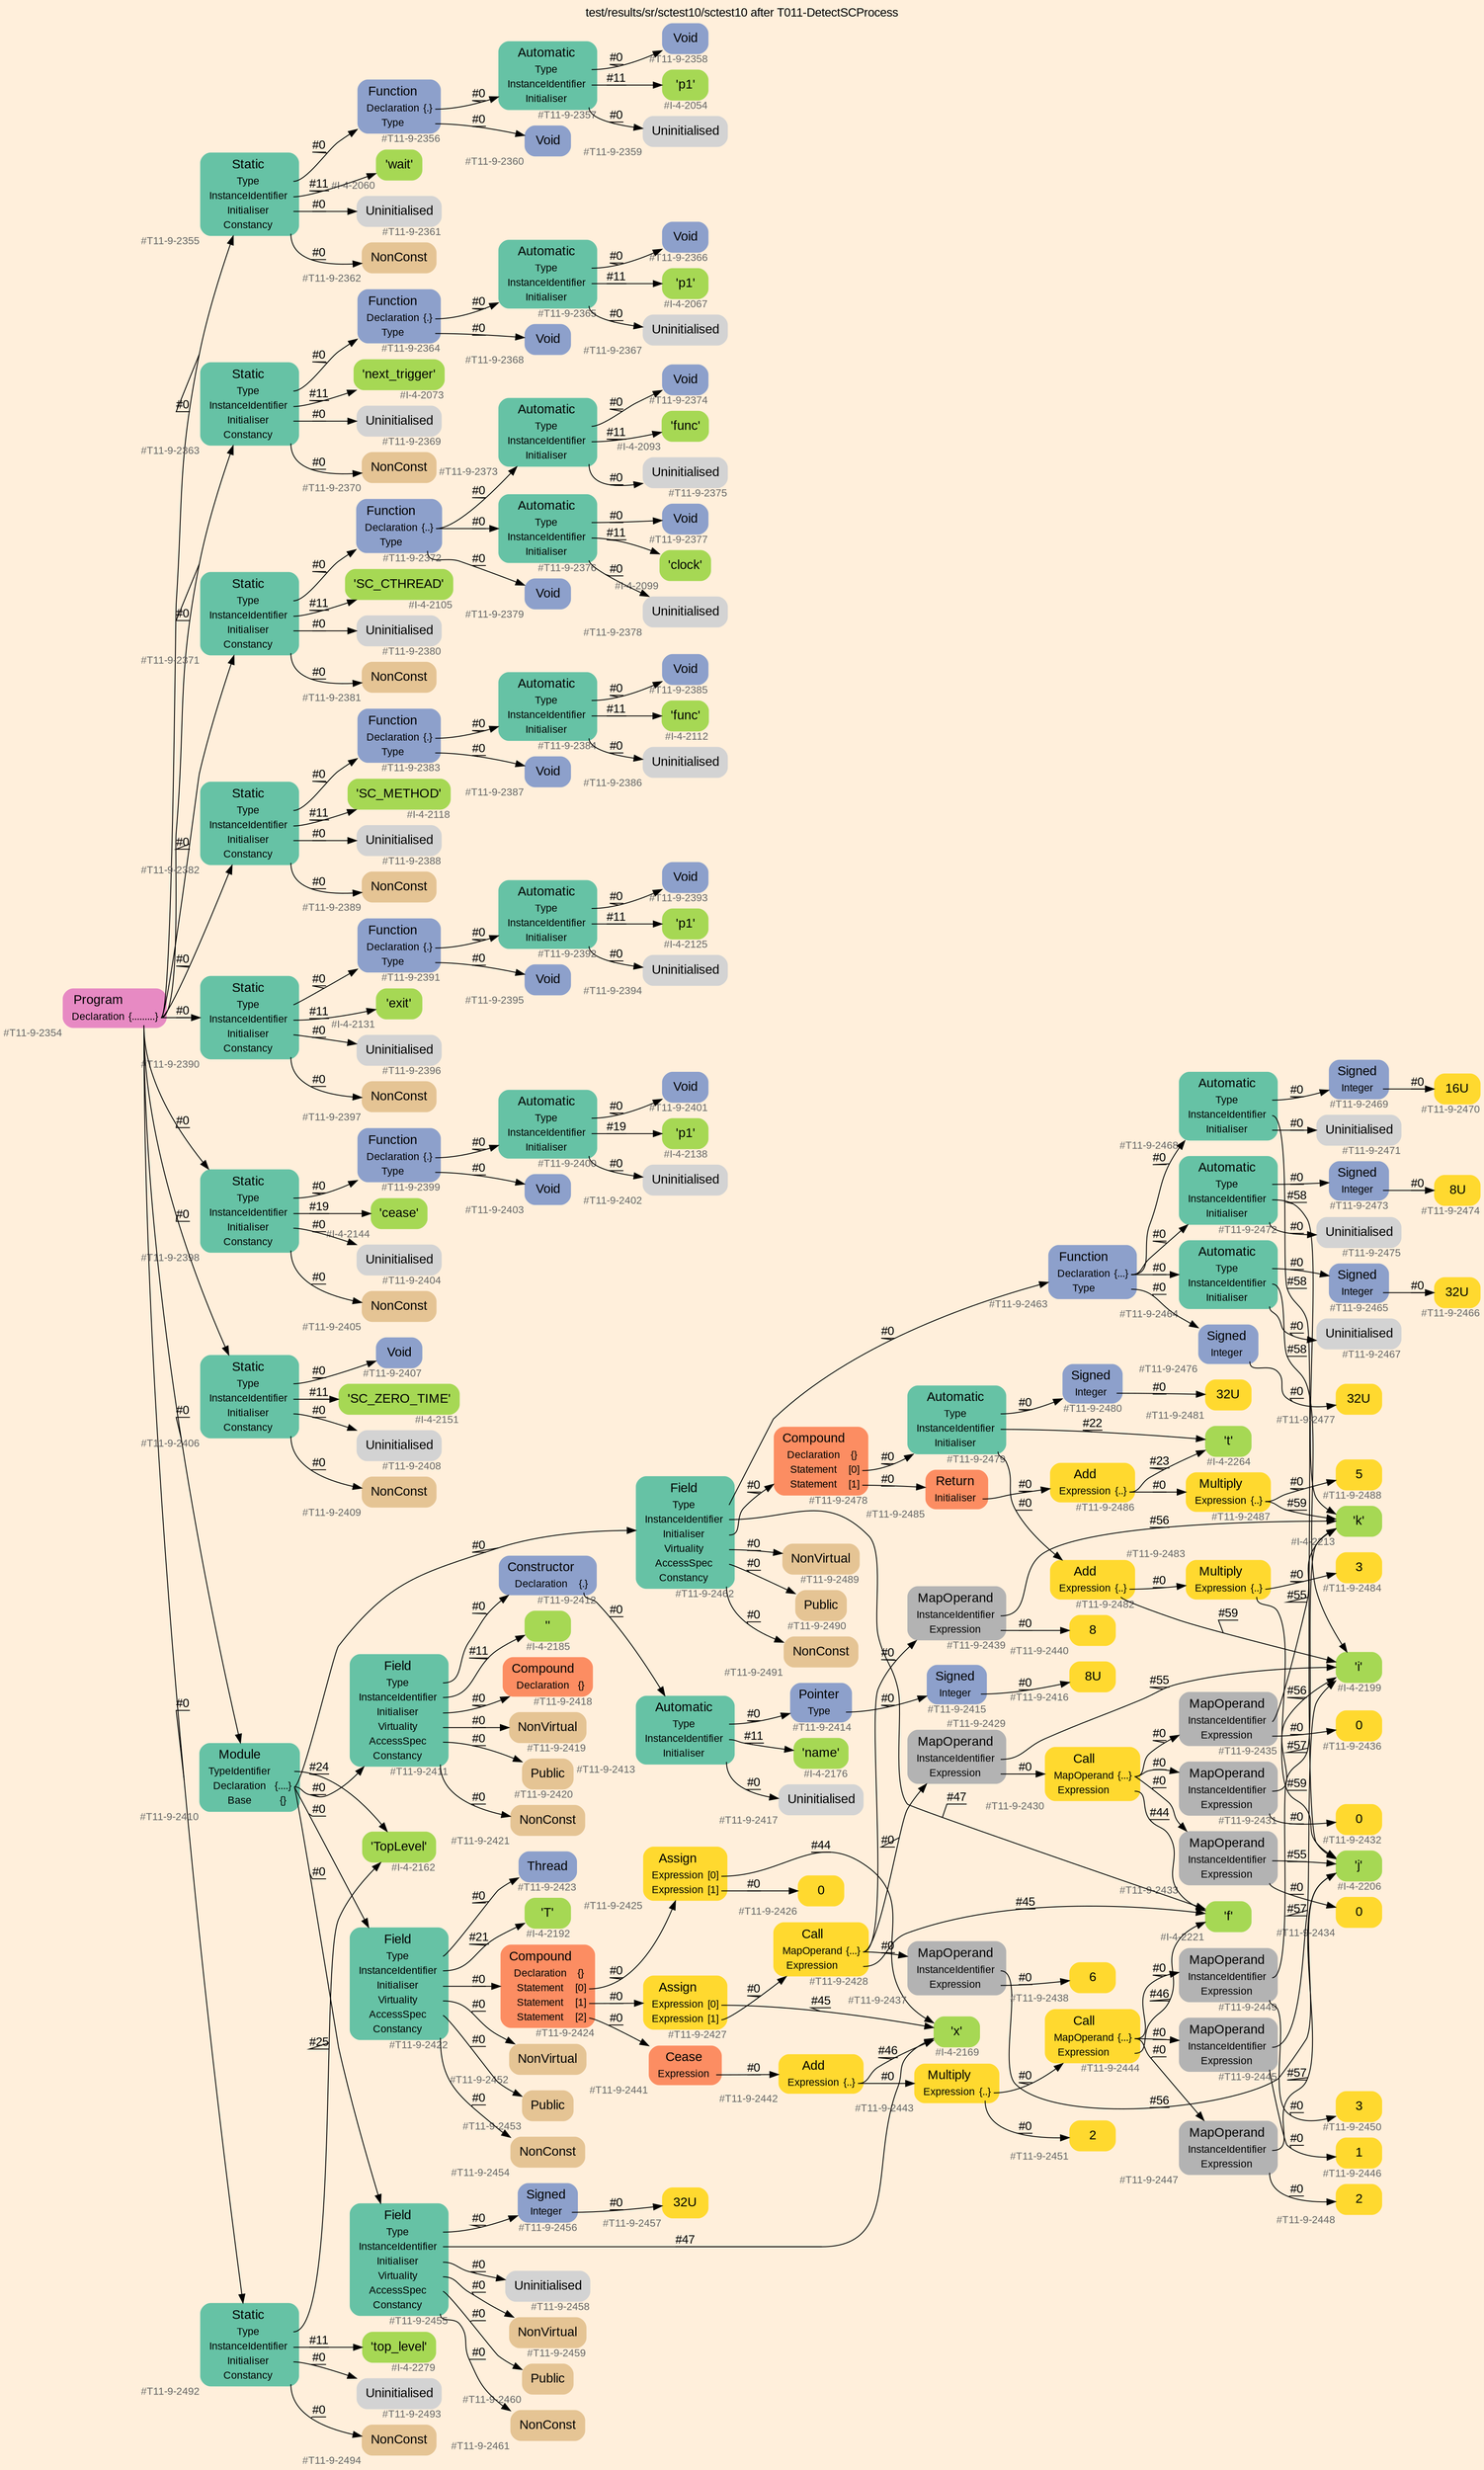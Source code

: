 digraph "test/results/sr/sctest10/sctest10 after T011-DetectSCProcess" {
label = "test/results/sr/sctest10/sctest10 after T011-DetectSCProcess"
labelloc = t
graph [
    rankdir = "LR"
    ranksep = 0.3
    bgcolor = antiquewhite1
    color = black
    fontcolor = black
    fontname = "Arial"
];
node [
    fontname = "Arial"
];
edge [
    fontname = "Arial"
];

// -------------------- node figure --------------------
// -------- block #T11-9-2354 ----------
"#T11-9-2354" [
    fillcolor = "/set28/4"
    xlabel = "#T11-9-2354"
    fontsize = "12"
    fontcolor = grey40
    shape = "plaintext"
    label = <<TABLE BORDER="0" CELLBORDER="0" CELLSPACING="0">
     <TR><TD><FONT COLOR="black" POINT-SIZE="15">Program</FONT></TD></TR>
     <TR><TD><FONT COLOR="black" POINT-SIZE="12">Declaration</FONT></TD><TD PORT="port0"><FONT COLOR="black" POINT-SIZE="12">{.........}</FONT></TD></TR>
    </TABLE>>
    style = "rounded,filled"
];

// -------- block #T11-9-2355 ----------
"#T11-9-2355" [
    fillcolor = "/set28/1"
    xlabel = "#T11-9-2355"
    fontsize = "12"
    fontcolor = grey40
    shape = "plaintext"
    label = <<TABLE BORDER="0" CELLBORDER="0" CELLSPACING="0">
     <TR><TD><FONT COLOR="black" POINT-SIZE="15">Static</FONT></TD></TR>
     <TR><TD><FONT COLOR="black" POINT-SIZE="12">Type</FONT></TD><TD PORT="port0"></TD></TR>
     <TR><TD><FONT COLOR="black" POINT-SIZE="12">InstanceIdentifier</FONT></TD><TD PORT="port1"></TD></TR>
     <TR><TD><FONT COLOR="black" POINT-SIZE="12">Initialiser</FONT></TD><TD PORT="port2"></TD></TR>
     <TR><TD><FONT COLOR="black" POINT-SIZE="12">Constancy</FONT></TD><TD PORT="port3"></TD></TR>
    </TABLE>>
    style = "rounded,filled"
];

// -------- block #T11-9-2356 ----------
"#T11-9-2356" [
    fillcolor = "/set28/3"
    xlabel = "#T11-9-2356"
    fontsize = "12"
    fontcolor = grey40
    shape = "plaintext"
    label = <<TABLE BORDER="0" CELLBORDER="0" CELLSPACING="0">
     <TR><TD><FONT COLOR="black" POINT-SIZE="15">Function</FONT></TD></TR>
     <TR><TD><FONT COLOR="black" POINT-SIZE="12">Declaration</FONT></TD><TD PORT="port0"><FONT COLOR="black" POINT-SIZE="12">{.}</FONT></TD></TR>
     <TR><TD><FONT COLOR="black" POINT-SIZE="12">Type</FONT></TD><TD PORT="port1"></TD></TR>
    </TABLE>>
    style = "rounded,filled"
];

// -------- block #T11-9-2357 ----------
"#T11-9-2357" [
    fillcolor = "/set28/1"
    xlabel = "#T11-9-2357"
    fontsize = "12"
    fontcolor = grey40
    shape = "plaintext"
    label = <<TABLE BORDER="0" CELLBORDER="0" CELLSPACING="0">
     <TR><TD><FONT COLOR="black" POINT-SIZE="15">Automatic</FONT></TD></TR>
     <TR><TD><FONT COLOR="black" POINT-SIZE="12">Type</FONT></TD><TD PORT="port0"></TD></TR>
     <TR><TD><FONT COLOR="black" POINT-SIZE="12">InstanceIdentifier</FONT></TD><TD PORT="port1"></TD></TR>
     <TR><TD><FONT COLOR="black" POINT-SIZE="12">Initialiser</FONT></TD><TD PORT="port2"></TD></TR>
    </TABLE>>
    style = "rounded,filled"
];

// -------- block #T11-9-2358 ----------
"#T11-9-2358" [
    fillcolor = "/set28/3"
    xlabel = "#T11-9-2358"
    fontsize = "12"
    fontcolor = grey40
    shape = "plaintext"
    label = <<TABLE BORDER="0" CELLBORDER="0" CELLSPACING="0">
     <TR><TD><FONT COLOR="black" POINT-SIZE="15">Void</FONT></TD></TR>
    </TABLE>>
    style = "rounded,filled"
];

// -------- block #I-4-2054 ----------
"#I-4-2054" [
    fillcolor = "/set28/5"
    xlabel = "#I-4-2054"
    fontsize = "12"
    fontcolor = grey40
    shape = "plaintext"
    label = <<TABLE BORDER="0" CELLBORDER="0" CELLSPACING="0">
     <TR><TD><FONT COLOR="black" POINT-SIZE="15">'p1'</FONT></TD></TR>
    </TABLE>>
    style = "rounded,filled"
];

// -------- block #T11-9-2359 ----------
"#T11-9-2359" [
    xlabel = "#T11-9-2359"
    fontsize = "12"
    fontcolor = grey40
    shape = "plaintext"
    label = <<TABLE BORDER="0" CELLBORDER="0" CELLSPACING="0">
     <TR><TD><FONT COLOR="black" POINT-SIZE="15">Uninitialised</FONT></TD></TR>
    </TABLE>>
    style = "rounded,filled"
];

// -------- block #T11-9-2360 ----------
"#T11-9-2360" [
    fillcolor = "/set28/3"
    xlabel = "#T11-9-2360"
    fontsize = "12"
    fontcolor = grey40
    shape = "plaintext"
    label = <<TABLE BORDER="0" CELLBORDER="0" CELLSPACING="0">
     <TR><TD><FONT COLOR="black" POINT-SIZE="15">Void</FONT></TD></TR>
    </TABLE>>
    style = "rounded,filled"
];

// -------- block #I-4-2060 ----------
"#I-4-2060" [
    fillcolor = "/set28/5"
    xlabel = "#I-4-2060"
    fontsize = "12"
    fontcolor = grey40
    shape = "plaintext"
    label = <<TABLE BORDER="0" CELLBORDER="0" CELLSPACING="0">
     <TR><TD><FONT COLOR="black" POINT-SIZE="15">'wait'</FONT></TD></TR>
    </TABLE>>
    style = "rounded,filled"
];

// -------- block #T11-9-2361 ----------
"#T11-9-2361" [
    xlabel = "#T11-9-2361"
    fontsize = "12"
    fontcolor = grey40
    shape = "plaintext"
    label = <<TABLE BORDER="0" CELLBORDER="0" CELLSPACING="0">
     <TR><TD><FONT COLOR="black" POINT-SIZE="15">Uninitialised</FONT></TD></TR>
    </TABLE>>
    style = "rounded,filled"
];

// -------- block #T11-9-2362 ----------
"#T11-9-2362" [
    fillcolor = "/set28/7"
    xlabel = "#T11-9-2362"
    fontsize = "12"
    fontcolor = grey40
    shape = "plaintext"
    label = <<TABLE BORDER="0" CELLBORDER="0" CELLSPACING="0">
     <TR><TD><FONT COLOR="black" POINT-SIZE="15">NonConst</FONT></TD></TR>
    </TABLE>>
    style = "rounded,filled"
];

// -------- block #T11-9-2363 ----------
"#T11-9-2363" [
    fillcolor = "/set28/1"
    xlabel = "#T11-9-2363"
    fontsize = "12"
    fontcolor = grey40
    shape = "plaintext"
    label = <<TABLE BORDER="0" CELLBORDER="0" CELLSPACING="0">
     <TR><TD><FONT COLOR="black" POINT-SIZE="15">Static</FONT></TD></TR>
     <TR><TD><FONT COLOR="black" POINT-SIZE="12">Type</FONT></TD><TD PORT="port0"></TD></TR>
     <TR><TD><FONT COLOR="black" POINT-SIZE="12">InstanceIdentifier</FONT></TD><TD PORT="port1"></TD></TR>
     <TR><TD><FONT COLOR="black" POINT-SIZE="12">Initialiser</FONT></TD><TD PORT="port2"></TD></TR>
     <TR><TD><FONT COLOR="black" POINT-SIZE="12">Constancy</FONT></TD><TD PORT="port3"></TD></TR>
    </TABLE>>
    style = "rounded,filled"
];

// -------- block #T11-9-2364 ----------
"#T11-9-2364" [
    fillcolor = "/set28/3"
    xlabel = "#T11-9-2364"
    fontsize = "12"
    fontcolor = grey40
    shape = "plaintext"
    label = <<TABLE BORDER="0" CELLBORDER="0" CELLSPACING="0">
     <TR><TD><FONT COLOR="black" POINT-SIZE="15">Function</FONT></TD></TR>
     <TR><TD><FONT COLOR="black" POINT-SIZE="12">Declaration</FONT></TD><TD PORT="port0"><FONT COLOR="black" POINT-SIZE="12">{.}</FONT></TD></TR>
     <TR><TD><FONT COLOR="black" POINT-SIZE="12">Type</FONT></TD><TD PORT="port1"></TD></TR>
    </TABLE>>
    style = "rounded,filled"
];

// -------- block #T11-9-2365 ----------
"#T11-9-2365" [
    fillcolor = "/set28/1"
    xlabel = "#T11-9-2365"
    fontsize = "12"
    fontcolor = grey40
    shape = "plaintext"
    label = <<TABLE BORDER="0" CELLBORDER="0" CELLSPACING="0">
     <TR><TD><FONT COLOR="black" POINT-SIZE="15">Automatic</FONT></TD></TR>
     <TR><TD><FONT COLOR="black" POINT-SIZE="12">Type</FONT></TD><TD PORT="port0"></TD></TR>
     <TR><TD><FONT COLOR="black" POINT-SIZE="12">InstanceIdentifier</FONT></TD><TD PORT="port1"></TD></TR>
     <TR><TD><FONT COLOR="black" POINT-SIZE="12">Initialiser</FONT></TD><TD PORT="port2"></TD></TR>
    </TABLE>>
    style = "rounded,filled"
];

// -------- block #T11-9-2366 ----------
"#T11-9-2366" [
    fillcolor = "/set28/3"
    xlabel = "#T11-9-2366"
    fontsize = "12"
    fontcolor = grey40
    shape = "plaintext"
    label = <<TABLE BORDER="0" CELLBORDER="0" CELLSPACING="0">
     <TR><TD><FONT COLOR="black" POINT-SIZE="15">Void</FONT></TD></TR>
    </TABLE>>
    style = "rounded,filled"
];

// -------- block #I-4-2067 ----------
"#I-4-2067" [
    fillcolor = "/set28/5"
    xlabel = "#I-4-2067"
    fontsize = "12"
    fontcolor = grey40
    shape = "plaintext"
    label = <<TABLE BORDER="0" CELLBORDER="0" CELLSPACING="0">
     <TR><TD><FONT COLOR="black" POINT-SIZE="15">'p1'</FONT></TD></TR>
    </TABLE>>
    style = "rounded,filled"
];

// -------- block #T11-9-2367 ----------
"#T11-9-2367" [
    xlabel = "#T11-9-2367"
    fontsize = "12"
    fontcolor = grey40
    shape = "plaintext"
    label = <<TABLE BORDER="0" CELLBORDER="0" CELLSPACING="0">
     <TR><TD><FONT COLOR="black" POINT-SIZE="15">Uninitialised</FONT></TD></TR>
    </TABLE>>
    style = "rounded,filled"
];

// -------- block #T11-9-2368 ----------
"#T11-9-2368" [
    fillcolor = "/set28/3"
    xlabel = "#T11-9-2368"
    fontsize = "12"
    fontcolor = grey40
    shape = "plaintext"
    label = <<TABLE BORDER="0" CELLBORDER="0" CELLSPACING="0">
     <TR><TD><FONT COLOR="black" POINT-SIZE="15">Void</FONT></TD></TR>
    </TABLE>>
    style = "rounded,filled"
];

// -------- block #I-4-2073 ----------
"#I-4-2073" [
    fillcolor = "/set28/5"
    xlabel = "#I-4-2073"
    fontsize = "12"
    fontcolor = grey40
    shape = "plaintext"
    label = <<TABLE BORDER="0" CELLBORDER="0" CELLSPACING="0">
     <TR><TD><FONT COLOR="black" POINT-SIZE="15">'next_trigger'</FONT></TD></TR>
    </TABLE>>
    style = "rounded,filled"
];

// -------- block #T11-9-2369 ----------
"#T11-9-2369" [
    xlabel = "#T11-9-2369"
    fontsize = "12"
    fontcolor = grey40
    shape = "plaintext"
    label = <<TABLE BORDER="0" CELLBORDER="0" CELLSPACING="0">
     <TR><TD><FONT COLOR="black" POINT-SIZE="15">Uninitialised</FONT></TD></TR>
    </TABLE>>
    style = "rounded,filled"
];

// -------- block #T11-9-2370 ----------
"#T11-9-2370" [
    fillcolor = "/set28/7"
    xlabel = "#T11-9-2370"
    fontsize = "12"
    fontcolor = grey40
    shape = "plaintext"
    label = <<TABLE BORDER="0" CELLBORDER="0" CELLSPACING="0">
     <TR><TD><FONT COLOR="black" POINT-SIZE="15">NonConst</FONT></TD></TR>
    </TABLE>>
    style = "rounded,filled"
];

// -------- block #T11-9-2371 ----------
"#T11-9-2371" [
    fillcolor = "/set28/1"
    xlabel = "#T11-9-2371"
    fontsize = "12"
    fontcolor = grey40
    shape = "plaintext"
    label = <<TABLE BORDER="0" CELLBORDER="0" CELLSPACING="0">
     <TR><TD><FONT COLOR="black" POINT-SIZE="15">Static</FONT></TD></TR>
     <TR><TD><FONT COLOR="black" POINT-SIZE="12">Type</FONT></TD><TD PORT="port0"></TD></TR>
     <TR><TD><FONT COLOR="black" POINT-SIZE="12">InstanceIdentifier</FONT></TD><TD PORT="port1"></TD></TR>
     <TR><TD><FONT COLOR="black" POINT-SIZE="12">Initialiser</FONT></TD><TD PORT="port2"></TD></TR>
     <TR><TD><FONT COLOR="black" POINT-SIZE="12">Constancy</FONT></TD><TD PORT="port3"></TD></TR>
    </TABLE>>
    style = "rounded,filled"
];

// -------- block #T11-9-2372 ----------
"#T11-9-2372" [
    fillcolor = "/set28/3"
    xlabel = "#T11-9-2372"
    fontsize = "12"
    fontcolor = grey40
    shape = "plaintext"
    label = <<TABLE BORDER="0" CELLBORDER="0" CELLSPACING="0">
     <TR><TD><FONT COLOR="black" POINT-SIZE="15">Function</FONT></TD></TR>
     <TR><TD><FONT COLOR="black" POINT-SIZE="12">Declaration</FONT></TD><TD PORT="port0"><FONT COLOR="black" POINT-SIZE="12">{..}</FONT></TD></TR>
     <TR><TD><FONT COLOR="black" POINT-SIZE="12">Type</FONT></TD><TD PORT="port1"></TD></TR>
    </TABLE>>
    style = "rounded,filled"
];

// -------- block #T11-9-2373 ----------
"#T11-9-2373" [
    fillcolor = "/set28/1"
    xlabel = "#T11-9-2373"
    fontsize = "12"
    fontcolor = grey40
    shape = "plaintext"
    label = <<TABLE BORDER="0" CELLBORDER="0" CELLSPACING="0">
     <TR><TD><FONT COLOR="black" POINT-SIZE="15">Automatic</FONT></TD></TR>
     <TR><TD><FONT COLOR="black" POINT-SIZE="12">Type</FONT></TD><TD PORT="port0"></TD></TR>
     <TR><TD><FONT COLOR="black" POINT-SIZE="12">InstanceIdentifier</FONT></TD><TD PORT="port1"></TD></TR>
     <TR><TD><FONT COLOR="black" POINT-SIZE="12">Initialiser</FONT></TD><TD PORT="port2"></TD></TR>
    </TABLE>>
    style = "rounded,filled"
];

// -------- block #T11-9-2374 ----------
"#T11-9-2374" [
    fillcolor = "/set28/3"
    xlabel = "#T11-9-2374"
    fontsize = "12"
    fontcolor = grey40
    shape = "plaintext"
    label = <<TABLE BORDER="0" CELLBORDER="0" CELLSPACING="0">
     <TR><TD><FONT COLOR="black" POINT-SIZE="15">Void</FONT></TD></TR>
    </TABLE>>
    style = "rounded,filled"
];

// -------- block #I-4-2093 ----------
"#I-4-2093" [
    fillcolor = "/set28/5"
    xlabel = "#I-4-2093"
    fontsize = "12"
    fontcolor = grey40
    shape = "plaintext"
    label = <<TABLE BORDER="0" CELLBORDER="0" CELLSPACING="0">
     <TR><TD><FONT COLOR="black" POINT-SIZE="15">'func'</FONT></TD></TR>
    </TABLE>>
    style = "rounded,filled"
];

// -------- block #T11-9-2375 ----------
"#T11-9-2375" [
    xlabel = "#T11-9-2375"
    fontsize = "12"
    fontcolor = grey40
    shape = "plaintext"
    label = <<TABLE BORDER="0" CELLBORDER="0" CELLSPACING="0">
     <TR><TD><FONT COLOR="black" POINT-SIZE="15">Uninitialised</FONT></TD></TR>
    </TABLE>>
    style = "rounded,filled"
];

// -------- block #T11-9-2376 ----------
"#T11-9-2376" [
    fillcolor = "/set28/1"
    xlabel = "#T11-9-2376"
    fontsize = "12"
    fontcolor = grey40
    shape = "plaintext"
    label = <<TABLE BORDER="0" CELLBORDER="0" CELLSPACING="0">
     <TR><TD><FONT COLOR="black" POINT-SIZE="15">Automatic</FONT></TD></TR>
     <TR><TD><FONT COLOR="black" POINT-SIZE="12">Type</FONT></TD><TD PORT="port0"></TD></TR>
     <TR><TD><FONT COLOR="black" POINT-SIZE="12">InstanceIdentifier</FONT></TD><TD PORT="port1"></TD></TR>
     <TR><TD><FONT COLOR="black" POINT-SIZE="12">Initialiser</FONT></TD><TD PORT="port2"></TD></TR>
    </TABLE>>
    style = "rounded,filled"
];

// -------- block #T11-9-2377 ----------
"#T11-9-2377" [
    fillcolor = "/set28/3"
    xlabel = "#T11-9-2377"
    fontsize = "12"
    fontcolor = grey40
    shape = "plaintext"
    label = <<TABLE BORDER="0" CELLBORDER="0" CELLSPACING="0">
     <TR><TD><FONT COLOR="black" POINT-SIZE="15">Void</FONT></TD></TR>
    </TABLE>>
    style = "rounded,filled"
];

// -------- block #I-4-2099 ----------
"#I-4-2099" [
    fillcolor = "/set28/5"
    xlabel = "#I-4-2099"
    fontsize = "12"
    fontcolor = grey40
    shape = "plaintext"
    label = <<TABLE BORDER="0" CELLBORDER="0" CELLSPACING="0">
     <TR><TD><FONT COLOR="black" POINT-SIZE="15">'clock'</FONT></TD></TR>
    </TABLE>>
    style = "rounded,filled"
];

// -------- block #T11-9-2378 ----------
"#T11-9-2378" [
    xlabel = "#T11-9-2378"
    fontsize = "12"
    fontcolor = grey40
    shape = "plaintext"
    label = <<TABLE BORDER="0" CELLBORDER="0" CELLSPACING="0">
     <TR><TD><FONT COLOR="black" POINT-SIZE="15">Uninitialised</FONT></TD></TR>
    </TABLE>>
    style = "rounded,filled"
];

// -------- block #T11-9-2379 ----------
"#T11-9-2379" [
    fillcolor = "/set28/3"
    xlabel = "#T11-9-2379"
    fontsize = "12"
    fontcolor = grey40
    shape = "plaintext"
    label = <<TABLE BORDER="0" CELLBORDER="0" CELLSPACING="0">
     <TR><TD><FONT COLOR="black" POINT-SIZE="15">Void</FONT></TD></TR>
    </TABLE>>
    style = "rounded,filled"
];

// -------- block #I-4-2105 ----------
"#I-4-2105" [
    fillcolor = "/set28/5"
    xlabel = "#I-4-2105"
    fontsize = "12"
    fontcolor = grey40
    shape = "plaintext"
    label = <<TABLE BORDER="0" CELLBORDER="0" CELLSPACING="0">
     <TR><TD><FONT COLOR="black" POINT-SIZE="15">'SC_CTHREAD'</FONT></TD></TR>
    </TABLE>>
    style = "rounded,filled"
];

// -------- block #T11-9-2380 ----------
"#T11-9-2380" [
    xlabel = "#T11-9-2380"
    fontsize = "12"
    fontcolor = grey40
    shape = "plaintext"
    label = <<TABLE BORDER="0" CELLBORDER="0" CELLSPACING="0">
     <TR><TD><FONT COLOR="black" POINT-SIZE="15">Uninitialised</FONT></TD></TR>
    </TABLE>>
    style = "rounded,filled"
];

// -------- block #T11-9-2381 ----------
"#T11-9-2381" [
    fillcolor = "/set28/7"
    xlabel = "#T11-9-2381"
    fontsize = "12"
    fontcolor = grey40
    shape = "plaintext"
    label = <<TABLE BORDER="0" CELLBORDER="0" CELLSPACING="0">
     <TR><TD><FONT COLOR="black" POINT-SIZE="15">NonConst</FONT></TD></TR>
    </TABLE>>
    style = "rounded,filled"
];

// -------- block #T11-9-2382 ----------
"#T11-9-2382" [
    fillcolor = "/set28/1"
    xlabel = "#T11-9-2382"
    fontsize = "12"
    fontcolor = grey40
    shape = "plaintext"
    label = <<TABLE BORDER="0" CELLBORDER="0" CELLSPACING="0">
     <TR><TD><FONT COLOR="black" POINT-SIZE="15">Static</FONT></TD></TR>
     <TR><TD><FONT COLOR="black" POINT-SIZE="12">Type</FONT></TD><TD PORT="port0"></TD></TR>
     <TR><TD><FONT COLOR="black" POINT-SIZE="12">InstanceIdentifier</FONT></TD><TD PORT="port1"></TD></TR>
     <TR><TD><FONT COLOR="black" POINT-SIZE="12">Initialiser</FONT></TD><TD PORT="port2"></TD></TR>
     <TR><TD><FONT COLOR="black" POINT-SIZE="12">Constancy</FONT></TD><TD PORT="port3"></TD></TR>
    </TABLE>>
    style = "rounded,filled"
];

// -------- block #T11-9-2383 ----------
"#T11-9-2383" [
    fillcolor = "/set28/3"
    xlabel = "#T11-9-2383"
    fontsize = "12"
    fontcolor = grey40
    shape = "plaintext"
    label = <<TABLE BORDER="0" CELLBORDER="0" CELLSPACING="0">
     <TR><TD><FONT COLOR="black" POINT-SIZE="15">Function</FONT></TD></TR>
     <TR><TD><FONT COLOR="black" POINT-SIZE="12">Declaration</FONT></TD><TD PORT="port0"><FONT COLOR="black" POINT-SIZE="12">{.}</FONT></TD></TR>
     <TR><TD><FONT COLOR="black" POINT-SIZE="12">Type</FONT></TD><TD PORT="port1"></TD></TR>
    </TABLE>>
    style = "rounded,filled"
];

// -------- block #T11-9-2384 ----------
"#T11-9-2384" [
    fillcolor = "/set28/1"
    xlabel = "#T11-9-2384"
    fontsize = "12"
    fontcolor = grey40
    shape = "plaintext"
    label = <<TABLE BORDER="0" CELLBORDER="0" CELLSPACING="0">
     <TR><TD><FONT COLOR="black" POINT-SIZE="15">Automatic</FONT></TD></TR>
     <TR><TD><FONT COLOR="black" POINT-SIZE="12">Type</FONT></TD><TD PORT="port0"></TD></TR>
     <TR><TD><FONT COLOR="black" POINT-SIZE="12">InstanceIdentifier</FONT></TD><TD PORT="port1"></TD></TR>
     <TR><TD><FONT COLOR="black" POINT-SIZE="12">Initialiser</FONT></TD><TD PORT="port2"></TD></TR>
    </TABLE>>
    style = "rounded,filled"
];

// -------- block #T11-9-2385 ----------
"#T11-9-2385" [
    fillcolor = "/set28/3"
    xlabel = "#T11-9-2385"
    fontsize = "12"
    fontcolor = grey40
    shape = "plaintext"
    label = <<TABLE BORDER="0" CELLBORDER="0" CELLSPACING="0">
     <TR><TD><FONT COLOR="black" POINT-SIZE="15">Void</FONT></TD></TR>
    </TABLE>>
    style = "rounded,filled"
];

// -------- block #I-4-2112 ----------
"#I-4-2112" [
    fillcolor = "/set28/5"
    xlabel = "#I-4-2112"
    fontsize = "12"
    fontcolor = grey40
    shape = "plaintext"
    label = <<TABLE BORDER="0" CELLBORDER="0" CELLSPACING="0">
     <TR><TD><FONT COLOR="black" POINT-SIZE="15">'func'</FONT></TD></TR>
    </TABLE>>
    style = "rounded,filled"
];

// -------- block #T11-9-2386 ----------
"#T11-9-2386" [
    xlabel = "#T11-9-2386"
    fontsize = "12"
    fontcolor = grey40
    shape = "plaintext"
    label = <<TABLE BORDER="0" CELLBORDER="0" CELLSPACING="0">
     <TR><TD><FONT COLOR="black" POINT-SIZE="15">Uninitialised</FONT></TD></TR>
    </TABLE>>
    style = "rounded,filled"
];

// -------- block #T11-9-2387 ----------
"#T11-9-2387" [
    fillcolor = "/set28/3"
    xlabel = "#T11-9-2387"
    fontsize = "12"
    fontcolor = grey40
    shape = "plaintext"
    label = <<TABLE BORDER="0" CELLBORDER="0" CELLSPACING="0">
     <TR><TD><FONT COLOR="black" POINT-SIZE="15">Void</FONT></TD></TR>
    </TABLE>>
    style = "rounded,filled"
];

// -------- block #I-4-2118 ----------
"#I-4-2118" [
    fillcolor = "/set28/5"
    xlabel = "#I-4-2118"
    fontsize = "12"
    fontcolor = grey40
    shape = "plaintext"
    label = <<TABLE BORDER="0" CELLBORDER="0" CELLSPACING="0">
     <TR><TD><FONT COLOR="black" POINT-SIZE="15">'SC_METHOD'</FONT></TD></TR>
    </TABLE>>
    style = "rounded,filled"
];

// -------- block #T11-9-2388 ----------
"#T11-9-2388" [
    xlabel = "#T11-9-2388"
    fontsize = "12"
    fontcolor = grey40
    shape = "plaintext"
    label = <<TABLE BORDER="0" CELLBORDER="0" CELLSPACING="0">
     <TR><TD><FONT COLOR="black" POINT-SIZE="15">Uninitialised</FONT></TD></TR>
    </TABLE>>
    style = "rounded,filled"
];

// -------- block #T11-9-2389 ----------
"#T11-9-2389" [
    fillcolor = "/set28/7"
    xlabel = "#T11-9-2389"
    fontsize = "12"
    fontcolor = grey40
    shape = "plaintext"
    label = <<TABLE BORDER="0" CELLBORDER="0" CELLSPACING="0">
     <TR><TD><FONT COLOR="black" POINT-SIZE="15">NonConst</FONT></TD></TR>
    </TABLE>>
    style = "rounded,filled"
];

// -------- block #T11-9-2390 ----------
"#T11-9-2390" [
    fillcolor = "/set28/1"
    xlabel = "#T11-9-2390"
    fontsize = "12"
    fontcolor = grey40
    shape = "plaintext"
    label = <<TABLE BORDER="0" CELLBORDER="0" CELLSPACING="0">
     <TR><TD><FONT COLOR="black" POINT-SIZE="15">Static</FONT></TD></TR>
     <TR><TD><FONT COLOR="black" POINT-SIZE="12">Type</FONT></TD><TD PORT="port0"></TD></TR>
     <TR><TD><FONT COLOR="black" POINT-SIZE="12">InstanceIdentifier</FONT></TD><TD PORT="port1"></TD></TR>
     <TR><TD><FONT COLOR="black" POINT-SIZE="12">Initialiser</FONT></TD><TD PORT="port2"></TD></TR>
     <TR><TD><FONT COLOR="black" POINT-SIZE="12">Constancy</FONT></TD><TD PORT="port3"></TD></TR>
    </TABLE>>
    style = "rounded,filled"
];

// -------- block #T11-9-2391 ----------
"#T11-9-2391" [
    fillcolor = "/set28/3"
    xlabel = "#T11-9-2391"
    fontsize = "12"
    fontcolor = grey40
    shape = "plaintext"
    label = <<TABLE BORDER="0" CELLBORDER="0" CELLSPACING="0">
     <TR><TD><FONT COLOR="black" POINT-SIZE="15">Function</FONT></TD></TR>
     <TR><TD><FONT COLOR="black" POINT-SIZE="12">Declaration</FONT></TD><TD PORT="port0"><FONT COLOR="black" POINT-SIZE="12">{.}</FONT></TD></TR>
     <TR><TD><FONT COLOR="black" POINT-SIZE="12">Type</FONT></TD><TD PORT="port1"></TD></TR>
    </TABLE>>
    style = "rounded,filled"
];

// -------- block #T11-9-2392 ----------
"#T11-9-2392" [
    fillcolor = "/set28/1"
    xlabel = "#T11-9-2392"
    fontsize = "12"
    fontcolor = grey40
    shape = "plaintext"
    label = <<TABLE BORDER="0" CELLBORDER="0" CELLSPACING="0">
     <TR><TD><FONT COLOR="black" POINT-SIZE="15">Automatic</FONT></TD></TR>
     <TR><TD><FONT COLOR="black" POINT-SIZE="12">Type</FONT></TD><TD PORT="port0"></TD></TR>
     <TR><TD><FONT COLOR="black" POINT-SIZE="12">InstanceIdentifier</FONT></TD><TD PORT="port1"></TD></TR>
     <TR><TD><FONT COLOR="black" POINT-SIZE="12">Initialiser</FONT></TD><TD PORT="port2"></TD></TR>
    </TABLE>>
    style = "rounded,filled"
];

// -------- block #T11-9-2393 ----------
"#T11-9-2393" [
    fillcolor = "/set28/3"
    xlabel = "#T11-9-2393"
    fontsize = "12"
    fontcolor = grey40
    shape = "plaintext"
    label = <<TABLE BORDER="0" CELLBORDER="0" CELLSPACING="0">
     <TR><TD><FONT COLOR="black" POINT-SIZE="15">Void</FONT></TD></TR>
    </TABLE>>
    style = "rounded,filled"
];

// -------- block #I-4-2125 ----------
"#I-4-2125" [
    fillcolor = "/set28/5"
    xlabel = "#I-4-2125"
    fontsize = "12"
    fontcolor = grey40
    shape = "plaintext"
    label = <<TABLE BORDER="0" CELLBORDER="0" CELLSPACING="0">
     <TR><TD><FONT COLOR="black" POINT-SIZE="15">'p1'</FONT></TD></TR>
    </TABLE>>
    style = "rounded,filled"
];

// -------- block #T11-9-2394 ----------
"#T11-9-2394" [
    xlabel = "#T11-9-2394"
    fontsize = "12"
    fontcolor = grey40
    shape = "plaintext"
    label = <<TABLE BORDER="0" CELLBORDER="0" CELLSPACING="0">
     <TR><TD><FONT COLOR="black" POINT-SIZE="15">Uninitialised</FONT></TD></TR>
    </TABLE>>
    style = "rounded,filled"
];

// -------- block #T11-9-2395 ----------
"#T11-9-2395" [
    fillcolor = "/set28/3"
    xlabel = "#T11-9-2395"
    fontsize = "12"
    fontcolor = grey40
    shape = "plaintext"
    label = <<TABLE BORDER="0" CELLBORDER="0" CELLSPACING="0">
     <TR><TD><FONT COLOR="black" POINT-SIZE="15">Void</FONT></TD></TR>
    </TABLE>>
    style = "rounded,filled"
];

// -------- block #I-4-2131 ----------
"#I-4-2131" [
    fillcolor = "/set28/5"
    xlabel = "#I-4-2131"
    fontsize = "12"
    fontcolor = grey40
    shape = "plaintext"
    label = <<TABLE BORDER="0" CELLBORDER="0" CELLSPACING="0">
     <TR><TD><FONT COLOR="black" POINT-SIZE="15">'exit'</FONT></TD></TR>
    </TABLE>>
    style = "rounded,filled"
];

// -------- block #T11-9-2396 ----------
"#T11-9-2396" [
    xlabel = "#T11-9-2396"
    fontsize = "12"
    fontcolor = grey40
    shape = "plaintext"
    label = <<TABLE BORDER="0" CELLBORDER="0" CELLSPACING="0">
     <TR><TD><FONT COLOR="black" POINT-SIZE="15">Uninitialised</FONT></TD></TR>
    </TABLE>>
    style = "rounded,filled"
];

// -------- block #T11-9-2397 ----------
"#T11-9-2397" [
    fillcolor = "/set28/7"
    xlabel = "#T11-9-2397"
    fontsize = "12"
    fontcolor = grey40
    shape = "plaintext"
    label = <<TABLE BORDER="0" CELLBORDER="0" CELLSPACING="0">
     <TR><TD><FONT COLOR="black" POINT-SIZE="15">NonConst</FONT></TD></TR>
    </TABLE>>
    style = "rounded,filled"
];

// -------- block #T11-9-2398 ----------
"#T11-9-2398" [
    fillcolor = "/set28/1"
    xlabel = "#T11-9-2398"
    fontsize = "12"
    fontcolor = grey40
    shape = "plaintext"
    label = <<TABLE BORDER="0" CELLBORDER="0" CELLSPACING="0">
     <TR><TD><FONT COLOR="black" POINT-SIZE="15">Static</FONT></TD></TR>
     <TR><TD><FONT COLOR="black" POINT-SIZE="12">Type</FONT></TD><TD PORT="port0"></TD></TR>
     <TR><TD><FONT COLOR="black" POINT-SIZE="12">InstanceIdentifier</FONT></TD><TD PORT="port1"></TD></TR>
     <TR><TD><FONT COLOR="black" POINT-SIZE="12">Initialiser</FONT></TD><TD PORT="port2"></TD></TR>
     <TR><TD><FONT COLOR="black" POINT-SIZE="12">Constancy</FONT></TD><TD PORT="port3"></TD></TR>
    </TABLE>>
    style = "rounded,filled"
];

// -------- block #T11-9-2399 ----------
"#T11-9-2399" [
    fillcolor = "/set28/3"
    xlabel = "#T11-9-2399"
    fontsize = "12"
    fontcolor = grey40
    shape = "plaintext"
    label = <<TABLE BORDER="0" CELLBORDER="0" CELLSPACING="0">
     <TR><TD><FONT COLOR="black" POINT-SIZE="15">Function</FONT></TD></TR>
     <TR><TD><FONT COLOR="black" POINT-SIZE="12">Declaration</FONT></TD><TD PORT="port0"><FONT COLOR="black" POINT-SIZE="12">{.}</FONT></TD></TR>
     <TR><TD><FONT COLOR="black" POINT-SIZE="12">Type</FONT></TD><TD PORT="port1"></TD></TR>
    </TABLE>>
    style = "rounded,filled"
];

// -------- block #T11-9-2400 ----------
"#T11-9-2400" [
    fillcolor = "/set28/1"
    xlabel = "#T11-9-2400"
    fontsize = "12"
    fontcolor = grey40
    shape = "plaintext"
    label = <<TABLE BORDER="0" CELLBORDER="0" CELLSPACING="0">
     <TR><TD><FONT COLOR="black" POINT-SIZE="15">Automatic</FONT></TD></TR>
     <TR><TD><FONT COLOR="black" POINT-SIZE="12">Type</FONT></TD><TD PORT="port0"></TD></TR>
     <TR><TD><FONT COLOR="black" POINT-SIZE="12">InstanceIdentifier</FONT></TD><TD PORT="port1"></TD></TR>
     <TR><TD><FONT COLOR="black" POINT-SIZE="12">Initialiser</FONT></TD><TD PORT="port2"></TD></TR>
    </TABLE>>
    style = "rounded,filled"
];

// -------- block #T11-9-2401 ----------
"#T11-9-2401" [
    fillcolor = "/set28/3"
    xlabel = "#T11-9-2401"
    fontsize = "12"
    fontcolor = grey40
    shape = "plaintext"
    label = <<TABLE BORDER="0" CELLBORDER="0" CELLSPACING="0">
     <TR><TD><FONT COLOR="black" POINT-SIZE="15">Void</FONT></TD></TR>
    </TABLE>>
    style = "rounded,filled"
];

// -------- block #I-4-2138 ----------
"#I-4-2138" [
    fillcolor = "/set28/5"
    xlabel = "#I-4-2138"
    fontsize = "12"
    fontcolor = grey40
    shape = "plaintext"
    label = <<TABLE BORDER="0" CELLBORDER="0" CELLSPACING="0">
     <TR><TD><FONT COLOR="black" POINT-SIZE="15">'p1'</FONT></TD></TR>
    </TABLE>>
    style = "rounded,filled"
];

// -------- block #T11-9-2402 ----------
"#T11-9-2402" [
    xlabel = "#T11-9-2402"
    fontsize = "12"
    fontcolor = grey40
    shape = "plaintext"
    label = <<TABLE BORDER="0" CELLBORDER="0" CELLSPACING="0">
     <TR><TD><FONT COLOR="black" POINT-SIZE="15">Uninitialised</FONT></TD></TR>
    </TABLE>>
    style = "rounded,filled"
];

// -------- block #T11-9-2403 ----------
"#T11-9-2403" [
    fillcolor = "/set28/3"
    xlabel = "#T11-9-2403"
    fontsize = "12"
    fontcolor = grey40
    shape = "plaintext"
    label = <<TABLE BORDER="0" CELLBORDER="0" CELLSPACING="0">
     <TR><TD><FONT COLOR="black" POINT-SIZE="15">Void</FONT></TD></TR>
    </TABLE>>
    style = "rounded,filled"
];

// -------- block #I-4-2144 ----------
"#I-4-2144" [
    fillcolor = "/set28/5"
    xlabel = "#I-4-2144"
    fontsize = "12"
    fontcolor = grey40
    shape = "plaintext"
    label = <<TABLE BORDER="0" CELLBORDER="0" CELLSPACING="0">
     <TR><TD><FONT COLOR="black" POINT-SIZE="15">'cease'</FONT></TD></TR>
    </TABLE>>
    style = "rounded,filled"
];

// -------- block #T11-9-2404 ----------
"#T11-9-2404" [
    xlabel = "#T11-9-2404"
    fontsize = "12"
    fontcolor = grey40
    shape = "plaintext"
    label = <<TABLE BORDER="0" CELLBORDER="0" CELLSPACING="0">
     <TR><TD><FONT COLOR="black" POINT-SIZE="15">Uninitialised</FONT></TD></TR>
    </TABLE>>
    style = "rounded,filled"
];

// -------- block #T11-9-2405 ----------
"#T11-9-2405" [
    fillcolor = "/set28/7"
    xlabel = "#T11-9-2405"
    fontsize = "12"
    fontcolor = grey40
    shape = "plaintext"
    label = <<TABLE BORDER="0" CELLBORDER="0" CELLSPACING="0">
     <TR><TD><FONT COLOR="black" POINT-SIZE="15">NonConst</FONT></TD></TR>
    </TABLE>>
    style = "rounded,filled"
];

// -------- block #T11-9-2406 ----------
"#T11-9-2406" [
    fillcolor = "/set28/1"
    xlabel = "#T11-9-2406"
    fontsize = "12"
    fontcolor = grey40
    shape = "plaintext"
    label = <<TABLE BORDER="0" CELLBORDER="0" CELLSPACING="0">
     <TR><TD><FONT COLOR="black" POINT-SIZE="15">Static</FONT></TD></TR>
     <TR><TD><FONT COLOR="black" POINT-SIZE="12">Type</FONT></TD><TD PORT="port0"></TD></TR>
     <TR><TD><FONT COLOR="black" POINT-SIZE="12">InstanceIdentifier</FONT></TD><TD PORT="port1"></TD></TR>
     <TR><TD><FONT COLOR="black" POINT-SIZE="12">Initialiser</FONT></TD><TD PORT="port2"></TD></TR>
     <TR><TD><FONT COLOR="black" POINT-SIZE="12">Constancy</FONT></TD><TD PORT="port3"></TD></TR>
    </TABLE>>
    style = "rounded,filled"
];

// -------- block #T11-9-2407 ----------
"#T11-9-2407" [
    fillcolor = "/set28/3"
    xlabel = "#T11-9-2407"
    fontsize = "12"
    fontcolor = grey40
    shape = "plaintext"
    label = <<TABLE BORDER="0" CELLBORDER="0" CELLSPACING="0">
     <TR><TD><FONT COLOR="black" POINT-SIZE="15">Void</FONT></TD></TR>
    </TABLE>>
    style = "rounded,filled"
];

// -------- block #I-4-2151 ----------
"#I-4-2151" [
    fillcolor = "/set28/5"
    xlabel = "#I-4-2151"
    fontsize = "12"
    fontcolor = grey40
    shape = "plaintext"
    label = <<TABLE BORDER="0" CELLBORDER="0" CELLSPACING="0">
     <TR><TD><FONT COLOR="black" POINT-SIZE="15">'SC_ZERO_TIME'</FONT></TD></TR>
    </TABLE>>
    style = "rounded,filled"
];

// -------- block #T11-9-2408 ----------
"#T11-9-2408" [
    xlabel = "#T11-9-2408"
    fontsize = "12"
    fontcolor = grey40
    shape = "plaintext"
    label = <<TABLE BORDER="0" CELLBORDER="0" CELLSPACING="0">
     <TR><TD><FONT COLOR="black" POINT-SIZE="15">Uninitialised</FONT></TD></TR>
    </TABLE>>
    style = "rounded,filled"
];

// -------- block #T11-9-2409 ----------
"#T11-9-2409" [
    fillcolor = "/set28/7"
    xlabel = "#T11-9-2409"
    fontsize = "12"
    fontcolor = grey40
    shape = "plaintext"
    label = <<TABLE BORDER="0" CELLBORDER="0" CELLSPACING="0">
     <TR><TD><FONT COLOR="black" POINT-SIZE="15">NonConst</FONT></TD></TR>
    </TABLE>>
    style = "rounded,filled"
];

// -------- block #T11-9-2410 ----------
"#T11-9-2410" [
    fillcolor = "/set28/1"
    xlabel = "#T11-9-2410"
    fontsize = "12"
    fontcolor = grey40
    shape = "plaintext"
    label = <<TABLE BORDER="0" CELLBORDER="0" CELLSPACING="0">
     <TR><TD><FONT COLOR="black" POINT-SIZE="15">Module</FONT></TD></TR>
     <TR><TD><FONT COLOR="black" POINT-SIZE="12">TypeIdentifier</FONT></TD><TD PORT="port0"></TD></TR>
     <TR><TD><FONT COLOR="black" POINT-SIZE="12">Declaration</FONT></TD><TD PORT="port1"><FONT COLOR="black" POINT-SIZE="12">{....}</FONT></TD></TR>
     <TR><TD><FONT COLOR="black" POINT-SIZE="12">Base</FONT></TD><TD PORT="port2"><FONT COLOR="black" POINT-SIZE="12">{}</FONT></TD></TR>
    </TABLE>>
    style = "rounded,filled"
];

// -------- block #I-4-2162 ----------
"#I-4-2162" [
    fillcolor = "/set28/5"
    xlabel = "#I-4-2162"
    fontsize = "12"
    fontcolor = grey40
    shape = "plaintext"
    label = <<TABLE BORDER="0" CELLBORDER="0" CELLSPACING="0">
     <TR><TD><FONT COLOR="black" POINT-SIZE="15">'TopLevel'</FONT></TD></TR>
    </TABLE>>
    style = "rounded,filled"
];

// -------- block #T11-9-2411 ----------
"#T11-9-2411" [
    fillcolor = "/set28/1"
    xlabel = "#T11-9-2411"
    fontsize = "12"
    fontcolor = grey40
    shape = "plaintext"
    label = <<TABLE BORDER="0" CELLBORDER="0" CELLSPACING="0">
     <TR><TD><FONT COLOR="black" POINT-SIZE="15">Field</FONT></TD></TR>
     <TR><TD><FONT COLOR="black" POINT-SIZE="12">Type</FONT></TD><TD PORT="port0"></TD></TR>
     <TR><TD><FONT COLOR="black" POINT-SIZE="12">InstanceIdentifier</FONT></TD><TD PORT="port1"></TD></TR>
     <TR><TD><FONT COLOR="black" POINT-SIZE="12">Initialiser</FONT></TD><TD PORT="port2"></TD></TR>
     <TR><TD><FONT COLOR="black" POINT-SIZE="12">Virtuality</FONT></TD><TD PORT="port3"></TD></TR>
     <TR><TD><FONT COLOR="black" POINT-SIZE="12">AccessSpec</FONT></TD><TD PORT="port4"></TD></TR>
     <TR><TD><FONT COLOR="black" POINT-SIZE="12">Constancy</FONT></TD><TD PORT="port5"></TD></TR>
    </TABLE>>
    style = "rounded,filled"
];

// -------- block #T11-9-2412 ----------
"#T11-9-2412" [
    fillcolor = "/set28/3"
    xlabel = "#T11-9-2412"
    fontsize = "12"
    fontcolor = grey40
    shape = "plaintext"
    label = <<TABLE BORDER="0" CELLBORDER="0" CELLSPACING="0">
     <TR><TD><FONT COLOR="black" POINT-SIZE="15">Constructor</FONT></TD></TR>
     <TR><TD><FONT COLOR="black" POINT-SIZE="12">Declaration</FONT></TD><TD PORT="port0"><FONT COLOR="black" POINT-SIZE="12">{.}</FONT></TD></TR>
    </TABLE>>
    style = "rounded,filled"
];

// -------- block #T11-9-2413 ----------
"#T11-9-2413" [
    fillcolor = "/set28/1"
    xlabel = "#T11-9-2413"
    fontsize = "12"
    fontcolor = grey40
    shape = "plaintext"
    label = <<TABLE BORDER="0" CELLBORDER="0" CELLSPACING="0">
     <TR><TD><FONT COLOR="black" POINT-SIZE="15">Automatic</FONT></TD></TR>
     <TR><TD><FONT COLOR="black" POINT-SIZE="12">Type</FONT></TD><TD PORT="port0"></TD></TR>
     <TR><TD><FONT COLOR="black" POINT-SIZE="12">InstanceIdentifier</FONT></TD><TD PORT="port1"></TD></TR>
     <TR><TD><FONT COLOR="black" POINT-SIZE="12">Initialiser</FONT></TD><TD PORT="port2"></TD></TR>
    </TABLE>>
    style = "rounded,filled"
];

// -------- block #T11-9-2414 ----------
"#T11-9-2414" [
    fillcolor = "/set28/3"
    xlabel = "#T11-9-2414"
    fontsize = "12"
    fontcolor = grey40
    shape = "plaintext"
    label = <<TABLE BORDER="0" CELLBORDER="0" CELLSPACING="0">
     <TR><TD><FONT COLOR="black" POINT-SIZE="15">Pointer</FONT></TD></TR>
     <TR><TD><FONT COLOR="black" POINT-SIZE="12">Type</FONT></TD><TD PORT="port0"></TD></TR>
    </TABLE>>
    style = "rounded,filled"
];

// -------- block #T11-9-2415 ----------
"#T11-9-2415" [
    fillcolor = "/set28/3"
    xlabel = "#T11-9-2415"
    fontsize = "12"
    fontcolor = grey40
    shape = "plaintext"
    label = <<TABLE BORDER="0" CELLBORDER="0" CELLSPACING="0">
     <TR><TD><FONT COLOR="black" POINT-SIZE="15">Signed</FONT></TD></TR>
     <TR><TD><FONT COLOR="black" POINT-SIZE="12">Integer</FONT></TD><TD PORT="port0"></TD></TR>
    </TABLE>>
    style = "rounded,filled"
];

// -------- block #T11-9-2416 ----------
"#T11-9-2416" [
    fillcolor = "/set28/6"
    xlabel = "#T11-9-2416"
    fontsize = "12"
    fontcolor = grey40
    shape = "plaintext"
    label = <<TABLE BORDER="0" CELLBORDER="0" CELLSPACING="0">
     <TR><TD><FONT COLOR="black" POINT-SIZE="15">8U</FONT></TD></TR>
    </TABLE>>
    style = "rounded,filled"
];

// -------- block #I-4-2176 ----------
"#I-4-2176" [
    fillcolor = "/set28/5"
    xlabel = "#I-4-2176"
    fontsize = "12"
    fontcolor = grey40
    shape = "plaintext"
    label = <<TABLE BORDER="0" CELLBORDER="0" CELLSPACING="0">
     <TR><TD><FONT COLOR="black" POINT-SIZE="15">'name'</FONT></TD></TR>
    </TABLE>>
    style = "rounded,filled"
];

// -------- block #T11-9-2417 ----------
"#T11-9-2417" [
    xlabel = "#T11-9-2417"
    fontsize = "12"
    fontcolor = grey40
    shape = "plaintext"
    label = <<TABLE BORDER="0" CELLBORDER="0" CELLSPACING="0">
     <TR><TD><FONT COLOR="black" POINT-SIZE="15">Uninitialised</FONT></TD></TR>
    </TABLE>>
    style = "rounded,filled"
];

// -------- block #I-4-2185 ----------
"#I-4-2185" [
    fillcolor = "/set28/5"
    xlabel = "#I-4-2185"
    fontsize = "12"
    fontcolor = grey40
    shape = "plaintext"
    label = <<TABLE BORDER="0" CELLBORDER="0" CELLSPACING="0">
     <TR><TD><FONT COLOR="black" POINT-SIZE="15">''</FONT></TD></TR>
    </TABLE>>
    style = "rounded,filled"
];

// -------- block #T11-9-2418 ----------
"#T11-9-2418" [
    fillcolor = "/set28/2"
    xlabel = "#T11-9-2418"
    fontsize = "12"
    fontcolor = grey40
    shape = "plaintext"
    label = <<TABLE BORDER="0" CELLBORDER="0" CELLSPACING="0">
     <TR><TD><FONT COLOR="black" POINT-SIZE="15">Compound</FONT></TD></TR>
     <TR><TD><FONT COLOR="black" POINT-SIZE="12">Declaration</FONT></TD><TD PORT="port0"><FONT COLOR="black" POINT-SIZE="12">{}</FONT></TD></TR>
    </TABLE>>
    style = "rounded,filled"
];

// -------- block #T11-9-2419 ----------
"#T11-9-2419" [
    fillcolor = "/set28/7"
    xlabel = "#T11-9-2419"
    fontsize = "12"
    fontcolor = grey40
    shape = "plaintext"
    label = <<TABLE BORDER="0" CELLBORDER="0" CELLSPACING="0">
     <TR><TD><FONT COLOR="black" POINT-SIZE="15">NonVirtual</FONT></TD></TR>
    </TABLE>>
    style = "rounded,filled"
];

// -------- block #T11-9-2420 ----------
"#T11-9-2420" [
    fillcolor = "/set28/7"
    xlabel = "#T11-9-2420"
    fontsize = "12"
    fontcolor = grey40
    shape = "plaintext"
    label = <<TABLE BORDER="0" CELLBORDER="0" CELLSPACING="0">
     <TR><TD><FONT COLOR="black" POINT-SIZE="15">Public</FONT></TD></TR>
    </TABLE>>
    style = "rounded,filled"
];

// -------- block #T11-9-2421 ----------
"#T11-9-2421" [
    fillcolor = "/set28/7"
    xlabel = "#T11-9-2421"
    fontsize = "12"
    fontcolor = grey40
    shape = "plaintext"
    label = <<TABLE BORDER="0" CELLBORDER="0" CELLSPACING="0">
     <TR><TD><FONT COLOR="black" POINT-SIZE="15">NonConst</FONT></TD></TR>
    </TABLE>>
    style = "rounded,filled"
];

// -------- block #T11-9-2422 ----------
"#T11-9-2422" [
    fillcolor = "/set28/1"
    xlabel = "#T11-9-2422"
    fontsize = "12"
    fontcolor = grey40
    shape = "plaintext"
    label = <<TABLE BORDER="0" CELLBORDER="0" CELLSPACING="0">
     <TR><TD><FONT COLOR="black" POINT-SIZE="15">Field</FONT></TD></TR>
     <TR><TD><FONT COLOR="black" POINT-SIZE="12">Type</FONT></TD><TD PORT="port0"></TD></TR>
     <TR><TD><FONT COLOR="black" POINT-SIZE="12">InstanceIdentifier</FONT></TD><TD PORT="port1"></TD></TR>
     <TR><TD><FONT COLOR="black" POINT-SIZE="12">Initialiser</FONT></TD><TD PORT="port2"></TD></TR>
     <TR><TD><FONT COLOR="black" POINT-SIZE="12">Virtuality</FONT></TD><TD PORT="port3"></TD></TR>
     <TR><TD><FONT COLOR="black" POINT-SIZE="12">AccessSpec</FONT></TD><TD PORT="port4"></TD></TR>
     <TR><TD><FONT COLOR="black" POINT-SIZE="12">Constancy</FONT></TD><TD PORT="port5"></TD></TR>
    </TABLE>>
    style = "rounded,filled"
];

// -------- block #T11-9-2423 ----------
"#T11-9-2423" [
    fillcolor = "/set28/3"
    xlabel = "#T11-9-2423"
    fontsize = "12"
    fontcolor = grey40
    shape = "plaintext"
    label = <<TABLE BORDER="0" CELLBORDER="0" CELLSPACING="0">
     <TR><TD><FONT COLOR="black" POINT-SIZE="15">Thread</FONT></TD></TR>
    </TABLE>>
    style = "rounded,filled"
];

// -------- block #I-4-2192 ----------
"#I-4-2192" [
    fillcolor = "/set28/5"
    xlabel = "#I-4-2192"
    fontsize = "12"
    fontcolor = grey40
    shape = "plaintext"
    label = <<TABLE BORDER="0" CELLBORDER="0" CELLSPACING="0">
     <TR><TD><FONT COLOR="black" POINT-SIZE="15">'T'</FONT></TD></TR>
    </TABLE>>
    style = "rounded,filled"
];

// -------- block #T11-9-2424 ----------
"#T11-9-2424" [
    fillcolor = "/set28/2"
    xlabel = "#T11-9-2424"
    fontsize = "12"
    fontcolor = grey40
    shape = "plaintext"
    label = <<TABLE BORDER="0" CELLBORDER="0" CELLSPACING="0">
     <TR><TD><FONT COLOR="black" POINT-SIZE="15">Compound</FONT></TD></TR>
     <TR><TD><FONT COLOR="black" POINT-SIZE="12">Declaration</FONT></TD><TD PORT="port0"><FONT COLOR="black" POINT-SIZE="12">{}</FONT></TD></TR>
     <TR><TD><FONT COLOR="black" POINT-SIZE="12">Statement</FONT></TD><TD PORT="port1"><FONT COLOR="black" POINT-SIZE="12">[0]</FONT></TD></TR>
     <TR><TD><FONT COLOR="black" POINT-SIZE="12">Statement</FONT></TD><TD PORT="port2"><FONT COLOR="black" POINT-SIZE="12">[1]</FONT></TD></TR>
     <TR><TD><FONT COLOR="black" POINT-SIZE="12">Statement</FONT></TD><TD PORT="port3"><FONT COLOR="black" POINT-SIZE="12">[2]</FONT></TD></TR>
    </TABLE>>
    style = "rounded,filled"
];

// -------- block #T11-9-2425 ----------
"#T11-9-2425" [
    fillcolor = "/set28/6"
    xlabel = "#T11-9-2425"
    fontsize = "12"
    fontcolor = grey40
    shape = "plaintext"
    label = <<TABLE BORDER="0" CELLBORDER="0" CELLSPACING="0">
     <TR><TD><FONT COLOR="black" POINT-SIZE="15">Assign</FONT></TD></TR>
     <TR><TD><FONT COLOR="black" POINT-SIZE="12">Expression</FONT></TD><TD PORT="port0"><FONT COLOR="black" POINT-SIZE="12">[0]</FONT></TD></TR>
     <TR><TD><FONT COLOR="black" POINT-SIZE="12">Expression</FONT></TD><TD PORT="port1"><FONT COLOR="black" POINT-SIZE="12">[1]</FONT></TD></TR>
    </TABLE>>
    style = "rounded,filled"
];

// -------- block #I-4-2169 ----------
"#I-4-2169" [
    fillcolor = "/set28/5"
    xlabel = "#I-4-2169"
    fontsize = "12"
    fontcolor = grey40
    shape = "plaintext"
    label = <<TABLE BORDER="0" CELLBORDER="0" CELLSPACING="0">
     <TR><TD><FONT COLOR="black" POINT-SIZE="15">'x'</FONT></TD></TR>
    </TABLE>>
    style = "rounded,filled"
];

// -------- block #T11-9-2426 ----------
"#T11-9-2426" [
    fillcolor = "/set28/6"
    xlabel = "#T11-9-2426"
    fontsize = "12"
    fontcolor = grey40
    shape = "plaintext"
    label = <<TABLE BORDER="0" CELLBORDER="0" CELLSPACING="0">
     <TR><TD><FONT COLOR="black" POINT-SIZE="15">0</FONT></TD></TR>
    </TABLE>>
    style = "rounded,filled"
];

// -------- block #T11-9-2427 ----------
"#T11-9-2427" [
    fillcolor = "/set28/6"
    xlabel = "#T11-9-2427"
    fontsize = "12"
    fontcolor = grey40
    shape = "plaintext"
    label = <<TABLE BORDER="0" CELLBORDER="0" CELLSPACING="0">
     <TR><TD><FONT COLOR="black" POINT-SIZE="15">Assign</FONT></TD></TR>
     <TR><TD><FONT COLOR="black" POINT-SIZE="12">Expression</FONT></TD><TD PORT="port0"><FONT COLOR="black" POINT-SIZE="12">[0]</FONT></TD></TR>
     <TR><TD><FONT COLOR="black" POINT-SIZE="12">Expression</FONT></TD><TD PORT="port1"><FONT COLOR="black" POINT-SIZE="12">[1]</FONT></TD></TR>
    </TABLE>>
    style = "rounded,filled"
];

// -------- block #T11-9-2428 ----------
"#T11-9-2428" [
    fillcolor = "/set28/6"
    xlabel = "#T11-9-2428"
    fontsize = "12"
    fontcolor = grey40
    shape = "plaintext"
    label = <<TABLE BORDER="0" CELLBORDER="0" CELLSPACING="0">
     <TR><TD><FONT COLOR="black" POINT-SIZE="15">Call</FONT></TD></TR>
     <TR><TD><FONT COLOR="black" POINT-SIZE="12">MapOperand</FONT></TD><TD PORT="port0"><FONT COLOR="black" POINT-SIZE="12">{...}</FONT></TD></TR>
     <TR><TD><FONT COLOR="black" POINT-SIZE="12">Expression</FONT></TD><TD PORT="port1"></TD></TR>
    </TABLE>>
    style = "rounded,filled"
];

// -------- block #T11-9-2429 ----------
"#T11-9-2429" [
    fillcolor = "/set28/8"
    xlabel = "#T11-9-2429"
    fontsize = "12"
    fontcolor = grey40
    shape = "plaintext"
    label = <<TABLE BORDER="0" CELLBORDER="0" CELLSPACING="0">
     <TR><TD><FONT COLOR="black" POINT-SIZE="15">MapOperand</FONT></TD></TR>
     <TR><TD><FONT COLOR="black" POINT-SIZE="12">InstanceIdentifier</FONT></TD><TD PORT="port0"></TD></TR>
     <TR><TD><FONT COLOR="black" POINT-SIZE="12">Expression</FONT></TD><TD PORT="port1"></TD></TR>
    </TABLE>>
    style = "rounded,filled"
];

// -------- block #I-4-2199 ----------
"#I-4-2199" [
    fillcolor = "/set28/5"
    xlabel = "#I-4-2199"
    fontsize = "12"
    fontcolor = grey40
    shape = "plaintext"
    label = <<TABLE BORDER="0" CELLBORDER="0" CELLSPACING="0">
     <TR><TD><FONT COLOR="black" POINT-SIZE="15">'i'</FONT></TD></TR>
    </TABLE>>
    style = "rounded,filled"
];

// -------- block #T11-9-2430 ----------
"#T11-9-2430" [
    fillcolor = "/set28/6"
    xlabel = "#T11-9-2430"
    fontsize = "12"
    fontcolor = grey40
    shape = "plaintext"
    label = <<TABLE BORDER="0" CELLBORDER="0" CELLSPACING="0">
     <TR><TD><FONT COLOR="black" POINT-SIZE="15">Call</FONT></TD></TR>
     <TR><TD><FONT COLOR="black" POINT-SIZE="12">MapOperand</FONT></TD><TD PORT="port0"><FONT COLOR="black" POINT-SIZE="12">{...}</FONT></TD></TR>
     <TR><TD><FONT COLOR="black" POINT-SIZE="12">Expression</FONT></TD><TD PORT="port1"></TD></TR>
    </TABLE>>
    style = "rounded,filled"
];

// -------- block #T11-9-2431 ----------
"#T11-9-2431" [
    fillcolor = "/set28/8"
    xlabel = "#T11-9-2431"
    fontsize = "12"
    fontcolor = grey40
    shape = "plaintext"
    label = <<TABLE BORDER="0" CELLBORDER="0" CELLSPACING="0">
     <TR><TD><FONT COLOR="black" POINT-SIZE="15">MapOperand</FONT></TD></TR>
     <TR><TD><FONT COLOR="black" POINT-SIZE="12">InstanceIdentifier</FONT></TD><TD PORT="port0"></TD></TR>
     <TR><TD><FONT COLOR="black" POINT-SIZE="12">Expression</FONT></TD><TD PORT="port1"></TD></TR>
    </TABLE>>
    style = "rounded,filled"
];

// -------- block #T11-9-2432 ----------
"#T11-9-2432" [
    fillcolor = "/set28/6"
    xlabel = "#T11-9-2432"
    fontsize = "12"
    fontcolor = grey40
    shape = "plaintext"
    label = <<TABLE BORDER="0" CELLBORDER="0" CELLSPACING="0">
     <TR><TD><FONT COLOR="black" POINT-SIZE="15">0</FONT></TD></TR>
    </TABLE>>
    style = "rounded,filled"
];

// -------- block #T11-9-2433 ----------
"#T11-9-2433" [
    fillcolor = "/set28/8"
    xlabel = "#T11-9-2433"
    fontsize = "12"
    fontcolor = grey40
    shape = "plaintext"
    label = <<TABLE BORDER="0" CELLBORDER="0" CELLSPACING="0">
     <TR><TD><FONT COLOR="black" POINT-SIZE="15">MapOperand</FONT></TD></TR>
     <TR><TD><FONT COLOR="black" POINT-SIZE="12">InstanceIdentifier</FONT></TD><TD PORT="port0"></TD></TR>
     <TR><TD><FONT COLOR="black" POINT-SIZE="12">Expression</FONT></TD><TD PORT="port1"></TD></TR>
    </TABLE>>
    style = "rounded,filled"
];

// -------- block #I-4-2206 ----------
"#I-4-2206" [
    fillcolor = "/set28/5"
    xlabel = "#I-4-2206"
    fontsize = "12"
    fontcolor = grey40
    shape = "plaintext"
    label = <<TABLE BORDER="0" CELLBORDER="0" CELLSPACING="0">
     <TR><TD><FONT COLOR="black" POINT-SIZE="15">'j'</FONT></TD></TR>
    </TABLE>>
    style = "rounded,filled"
];

// -------- block #T11-9-2434 ----------
"#T11-9-2434" [
    fillcolor = "/set28/6"
    xlabel = "#T11-9-2434"
    fontsize = "12"
    fontcolor = grey40
    shape = "plaintext"
    label = <<TABLE BORDER="0" CELLBORDER="0" CELLSPACING="0">
     <TR><TD><FONT COLOR="black" POINT-SIZE="15">0</FONT></TD></TR>
    </TABLE>>
    style = "rounded,filled"
];

// -------- block #T11-9-2435 ----------
"#T11-9-2435" [
    fillcolor = "/set28/8"
    xlabel = "#T11-9-2435"
    fontsize = "12"
    fontcolor = grey40
    shape = "plaintext"
    label = <<TABLE BORDER="0" CELLBORDER="0" CELLSPACING="0">
     <TR><TD><FONT COLOR="black" POINT-SIZE="15">MapOperand</FONT></TD></TR>
     <TR><TD><FONT COLOR="black" POINT-SIZE="12">InstanceIdentifier</FONT></TD><TD PORT="port0"></TD></TR>
     <TR><TD><FONT COLOR="black" POINT-SIZE="12">Expression</FONT></TD><TD PORT="port1"></TD></TR>
    </TABLE>>
    style = "rounded,filled"
];

// -------- block #I-4-2213 ----------
"#I-4-2213" [
    fillcolor = "/set28/5"
    xlabel = "#I-4-2213"
    fontsize = "12"
    fontcolor = grey40
    shape = "plaintext"
    label = <<TABLE BORDER="0" CELLBORDER="0" CELLSPACING="0">
     <TR><TD><FONT COLOR="black" POINT-SIZE="15">'k'</FONT></TD></TR>
    </TABLE>>
    style = "rounded,filled"
];

// -------- block #T11-9-2436 ----------
"#T11-9-2436" [
    fillcolor = "/set28/6"
    xlabel = "#T11-9-2436"
    fontsize = "12"
    fontcolor = grey40
    shape = "plaintext"
    label = <<TABLE BORDER="0" CELLBORDER="0" CELLSPACING="0">
     <TR><TD><FONT COLOR="black" POINT-SIZE="15">0</FONT></TD></TR>
    </TABLE>>
    style = "rounded,filled"
];

// -------- block #I-4-2221 ----------
"#I-4-2221" [
    fillcolor = "/set28/5"
    xlabel = "#I-4-2221"
    fontsize = "12"
    fontcolor = grey40
    shape = "plaintext"
    label = <<TABLE BORDER="0" CELLBORDER="0" CELLSPACING="0">
     <TR><TD><FONT COLOR="black" POINT-SIZE="15">'f'</FONT></TD></TR>
    </TABLE>>
    style = "rounded,filled"
];

// -------- block #T11-9-2437 ----------
"#T11-9-2437" [
    fillcolor = "/set28/8"
    xlabel = "#T11-9-2437"
    fontsize = "12"
    fontcolor = grey40
    shape = "plaintext"
    label = <<TABLE BORDER="0" CELLBORDER="0" CELLSPACING="0">
     <TR><TD><FONT COLOR="black" POINT-SIZE="15">MapOperand</FONT></TD></TR>
     <TR><TD><FONT COLOR="black" POINT-SIZE="12">InstanceIdentifier</FONT></TD><TD PORT="port0"></TD></TR>
     <TR><TD><FONT COLOR="black" POINT-SIZE="12">Expression</FONT></TD><TD PORT="port1"></TD></TR>
    </TABLE>>
    style = "rounded,filled"
];

// -------- block #T11-9-2438 ----------
"#T11-9-2438" [
    fillcolor = "/set28/6"
    xlabel = "#T11-9-2438"
    fontsize = "12"
    fontcolor = grey40
    shape = "plaintext"
    label = <<TABLE BORDER="0" CELLBORDER="0" CELLSPACING="0">
     <TR><TD><FONT COLOR="black" POINT-SIZE="15">6</FONT></TD></TR>
    </TABLE>>
    style = "rounded,filled"
];

// -------- block #T11-9-2439 ----------
"#T11-9-2439" [
    fillcolor = "/set28/8"
    xlabel = "#T11-9-2439"
    fontsize = "12"
    fontcolor = grey40
    shape = "plaintext"
    label = <<TABLE BORDER="0" CELLBORDER="0" CELLSPACING="0">
     <TR><TD><FONT COLOR="black" POINT-SIZE="15">MapOperand</FONT></TD></TR>
     <TR><TD><FONT COLOR="black" POINT-SIZE="12">InstanceIdentifier</FONT></TD><TD PORT="port0"></TD></TR>
     <TR><TD><FONT COLOR="black" POINT-SIZE="12">Expression</FONT></TD><TD PORT="port1"></TD></TR>
    </TABLE>>
    style = "rounded,filled"
];

// -------- block #T11-9-2440 ----------
"#T11-9-2440" [
    fillcolor = "/set28/6"
    xlabel = "#T11-9-2440"
    fontsize = "12"
    fontcolor = grey40
    shape = "plaintext"
    label = <<TABLE BORDER="0" CELLBORDER="0" CELLSPACING="0">
     <TR><TD><FONT COLOR="black" POINT-SIZE="15">8</FONT></TD></TR>
    </TABLE>>
    style = "rounded,filled"
];

// -------- block #T11-9-2441 ----------
"#T11-9-2441" [
    fillcolor = "/set28/2"
    xlabel = "#T11-9-2441"
    fontsize = "12"
    fontcolor = grey40
    shape = "plaintext"
    label = <<TABLE BORDER="0" CELLBORDER="0" CELLSPACING="0">
     <TR><TD><FONT COLOR="black" POINT-SIZE="15">Cease</FONT></TD></TR>
     <TR><TD><FONT COLOR="black" POINT-SIZE="12">Expression</FONT></TD><TD PORT="port0"></TD></TR>
    </TABLE>>
    style = "rounded,filled"
];

// -------- block #T11-9-2442 ----------
"#T11-9-2442" [
    fillcolor = "/set28/6"
    xlabel = "#T11-9-2442"
    fontsize = "12"
    fontcolor = grey40
    shape = "plaintext"
    label = <<TABLE BORDER="0" CELLBORDER="0" CELLSPACING="0">
     <TR><TD><FONT COLOR="black" POINT-SIZE="15">Add</FONT></TD></TR>
     <TR><TD><FONT COLOR="black" POINT-SIZE="12">Expression</FONT></TD><TD PORT="port0"><FONT COLOR="black" POINT-SIZE="12">{..}</FONT></TD></TR>
    </TABLE>>
    style = "rounded,filled"
];

// -------- block #T11-9-2443 ----------
"#T11-9-2443" [
    fillcolor = "/set28/6"
    xlabel = "#T11-9-2443"
    fontsize = "12"
    fontcolor = grey40
    shape = "plaintext"
    label = <<TABLE BORDER="0" CELLBORDER="0" CELLSPACING="0">
     <TR><TD><FONT COLOR="black" POINT-SIZE="15">Multiply</FONT></TD></TR>
     <TR><TD><FONT COLOR="black" POINT-SIZE="12">Expression</FONT></TD><TD PORT="port0"><FONT COLOR="black" POINT-SIZE="12">{..}</FONT></TD></TR>
    </TABLE>>
    style = "rounded,filled"
];

// -------- block #T11-9-2444 ----------
"#T11-9-2444" [
    fillcolor = "/set28/6"
    xlabel = "#T11-9-2444"
    fontsize = "12"
    fontcolor = grey40
    shape = "plaintext"
    label = <<TABLE BORDER="0" CELLBORDER="0" CELLSPACING="0">
     <TR><TD><FONT COLOR="black" POINT-SIZE="15">Call</FONT></TD></TR>
     <TR><TD><FONT COLOR="black" POINT-SIZE="12">MapOperand</FONT></TD><TD PORT="port0"><FONT COLOR="black" POINT-SIZE="12">{...}</FONT></TD></TR>
     <TR><TD><FONT COLOR="black" POINT-SIZE="12">Expression</FONT></TD><TD PORT="port1"></TD></TR>
    </TABLE>>
    style = "rounded,filled"
];

// -------- block #T11-9-2445 ----------
"#T11-9-2445" [
    fillcolor = "/set28/8"
    xlabel = "#T11-9-2445"
    fontsize = "12"
    fontcolor = grey40
    shape = "plaintext"
    label = <<TABLE BORDER="0" CELLBORDER="0" CELLSPACING="0">
     <TR><TD><FONT COLOR="black" POINT-SIZE="15">MapOperand</FONT></TD></TR>
     <TR><TD><FONT COLOR="black" POINT-SIZE="12">InstanceIdentifier</FONT></TD><TD PORT="port0"></TD></TR>
     <TR><TD><FONT COLOR="black" POINT-SIZE="12">Expression</FONT></TD><TD PORT="port1"></TD></TR>
    </TABLE>>
    style = "rounded,filled"
];

// -------- block #T11-9-2446 ----------
"#T11-9-2446" [
    fillcolor = "/set28/6"
    xlabel = "#T11-9-2446"
    fontsize = "12"
    fontcolor = grey40
    shape = "plaintext"
    label = <<TABLE BORDER="0" CELLBORDER="0" CELLSPACING="0">
     <TR><TD><FONT COLOR="black" POINT-SIZE="15">1</FONT></TD></TR>
    </TABLE>>
    style = "rounded,filled"
];

// -------- block #T11-9-2447 ----------
"#T11-9-2447" [
    fillcolor = "/set28/8"
    xlabel = "#T11-9-2447"
    fontsize = "12"
    fontcolor = grey40
    shape = "plaintext"
    label = <<TABLE BORDER="0" CELLBORDER="0" CELLSPACING="0">
     <TR><TD><FONT COLOR="black" POINT-SIZE="15">MapOperand</FONT></TD></TR>
     <TR><TD><FONT COLOR="black" POINT-SIZE="12">InstanceIdentifier</FONT></TD><TD PORT="port0"></TD></TR>
     <TR><TD><FONT COLOR="black" POINT-SIZE="12">Expression</FONT></TD><TD PORT="port1"></TD></TR>
    </TABLE>>
    style = "rounded,filled"
];

// -------- block #T11-9-2448 ----------
"#T11-9-2448" [
    fillcolor = "/set28/6"
    xlabel = "#T11-9-2448"
    fontsize = "12"
    fontcolor = grey40
    shape = "plaintext"
    label = <<TABLE BORDER="0" CELLBORDER="0" CELLSPACING="0">
     <TR><TD><FONT COLOR="black" POINT-SIZE="15">2</FONT></TD></TR>
    </TABLE>>
    style = "rounded,filled"
];

// -------- block #T11-9-2449 ----------
"#T11-9-2449" [
    fillcolor = "/set28/8"
    xlabel = "#T11-9-2449"
    fontsize = "12"
    fontcolor = grey40
    shape = "plaintext"
    label = <<TABLE BORDER="0" CELLBORDER="0" CELLSPACING="0">
     <TR><TD><FONT COLOR="black" POINT-SIZE="15">MapOperand</FONT></TD></TR>
     <TR><TD><FONT COLOR="black" POINT-SIZE="12">InstanceIdentifier</FONT></TD><TD PORT="port0"></TD></TR>
     <TR><TD><FONT COLOR="black" POINT-SIZE="12">Expression</FONT></TD><TD PORT="port1"></TD></TR>
    </TABLE>>
    style = "rounded,filled"
];

// -------- block #T11-9-2450 ----------
"#T11-9-2450" [
    fillcolor = "/set28/6"
    xlabel = "#T11-9-2450"
    fontsize = "12"
    fontcolor = grey40
    shape = "plaintext"
    label = <<TABLE BORDER="0" CELLBORDER="0" CELLSPACING="0">
     <TR><TD><FONT COLOR="black" POINT-SIZE="15">3</FONT></TD></TR>
    </TABLE>>
    style = "rounded,filled"
];

// -------- block #T11-9-2451 ----------
"#T11-9-2451" [
    fillcolor = "/set28/6"
    xlabel = "#T11-9-2451"
    fontsize = "12"
    fontcolor = grey40
    shape = "plaintext"
    label = <<TABLE BORDER="0" CELLBORDER="0" CELLSPACING="0">
     <TR><TD><FONT COLOR="black" POINT-SIZE="15">2</FONT></TD></TR>
    </TABLE>>
    style = "rounded,filled"
];

// -------- block #T11-9-2452 ----------
"#T11-9-2452" [
    fillcolor = "/set28/7"
    xlabel = "#T11-9-2452"
    fontsize = "12"
    fontcolor = grey40
    shape = "plaintext"
    label = <<TABLE BORDER="0" CELLBORDER="0" CELLSPACING="0">
     <TR><TD><FONT COLOR="black" POINT-SIZE="15">NonVirtual</FONT></TD></TR>
    </TABLE>>
    style = "rounded,filled"
];

// -------- block #T11-9-2453 ----------
"#T11-9-2453" [
    fillcolor = "/set28/7"
    xlabel = "#T11-9-2453"
    fontsize = "12"
    fontcolor = grey40
    shape = "plaintext"
    label = <<TABLE BORDER="0" CELLBORDER="0" CELLSPACING="0">
     <TR><TD><FONT COLOR="black" POINT-SIZE="15">Public</FONT></TD></TR>
    </TABLE>>
    style = "rounded,filled"
];

// -------- block #T11-9-2454 ----------
"#T11-9-2454" [
    fillcolor = "/set28/7"
    xlabel = "#T11-9-2454"
    fontsize = "12"
    fontcolor = grey40
    shape = "plaintext"
    label = <<TABLE BORDER="0" CELLBORDER="0" CELLSPACING="0">
     <TR><TD><FONT COLOR="black" POINT-SIZE="15">NonConst</FONT></TD></TR>
    </TABLE>>
    style = "rounded,filled"
];

// -------- block #T11-9-2455 ----------
"#T11-9-2455" [
    fillcolor = "/set28/1"
    xlabel = "#T11-9-2455"
    fontsize = "12"
    fontcolor = grey40
    shape = "plaintext"
    label = <<TABLE BORDER="0" CELLBORDER="0" CELLSPACING="0">
     <TR><TD><FONT COLOR="black" POINT-SIZE="15">Field</FONT></TD></TR>
     <TR><TD><FONT COLOR="black" POINT-SIZE="12">Type</FONT></TD><TD PORT="port0"></TD></TR>
     <TR><TD><FONT COLOR="black" POINT-SIZE="12">InstanceIdentifier</FONT></TD><TD PORT="port1"></TD></TR>
     <TR><TD><FONT COLOR="black" POINT-SIZE="12">Initialiser</FONT></TD><TD PORT="port2"></TD></TR>
     <TR><TD><FONT COLOR="black" POINT-SIZE="12">Virtuality</FONT></TD><TD PORT="port3"></TD></TR>
     <TR><TD><FONT COLOR="black" POINT-SIZE="12">AccessSpec</FONT></TD><TD PORT="port4"></TD></TR>
     <TR><TD><FONT COLOR="black" POINT-SIZE="12">Constancy</FONT></TD><TD PORT="port5"></TD></TR>
    </TABLE>>
    style = "rounded,filled"
];

// -------- block #T11-9-2456 ----------
"#T11-9-2456" [
    fillcolor = "/set28/3"
    xlabel = "#T11-9-2456"
    fontsize = "12"
    fontcolor = grey40
    shape = "plaintext"
    label = <<TABLE BORDER="0" CELLBORDER="0" CELLSPACING="0">
     <TR><TD><FONT COLOR="black" POINT-SIZE="15">Signed</FONT></TD></TR>
     <TR><TD><FONT COLOR="black" POINT-SIZE="12">Integer</FONT></TD><TD PORT="port0"></TD></TR>
    </TABLE>>
    style = "rounded,filled"
];

// -------- block #T11-9-2457 ----------
"#T11-9-2457" [
    fillcolor = "/set28/6"
    xlabel = "#T11-9-2457"
    fontsize = "12"
    fontcolor = grey40
    shape = "plaintext"
    label = <<TABLE BORDER="0" CELLBORDER="0" CELLSPACING="0">
     <TR><TD><FONT COLOR="black" POINT-SIZE="15">32U</FONT></TD></TR>
    </TABLE>>
    style = "rounded,filled"
];

// -------- block #T11-9-2458 ----------
"#T11-9-2458" [
    xlabel = "#T11-9-2458"
    fontsize = "12"
    fontcolor = grey40
    shape = "plaintext"
    label = <<TABLE BORDER="0" CELLBORDER="0" CELLSPACING="0">
     <TR><TD><FONT COLOR="black" POINT-SIZE="15">Uninitialised</FONT></TD></TR>
    </TABLE>>
    style = "rounded,filled"
];

// -------- block #T11-9-2459 ----------
"#T11-9-2459" [
    fillcolor = "/set28/7"
    xlabel = "#T11-9-2459"
    fontsize = "12"
    fontcolor = grey40
    shape = "plaintext"
    label = <<TABLE BORDER="0" CELLBORDER="0" CELLSPACING="0">
     <TR><TD><FONT COLOR="black" POINT-SIZE="15">NonVirtual</FONT></TD></TR>
    </TABLE>>
    style = "rounded,filled"
];

// -------- block #T11-9-2460 ----------
"#T11-9-2460" [
    fillcolor = "/set28/7"
    xlabel = "#T11-9-2460"
    fontsize = "12"
    fontcolor = grey40
    shape = "plaintext"
    label = <<TABLE BORDER="0" CELLBORDER="0" CELLSPACING="0">
     <TR><TD><FONT COLOR="black" POINT-SIZE="15">Public</FONT></TD></TR>
    </TABLE>>
    style = "rounded,filled"
];

// -------- block #T11-9-2461 ----------
"#T11-9-2461" [
    fillcolor = "/set28/7"
    xlabel = "#T11-9-2461"
    fontsize = "12"
    fontcolor = grey40
    shape = "plaintext"
    label = <<TABLE BORDER="0" CELLBORDER="0" CELLSPACING="0">
     <TR><TD><FONT COLOR="black" POINT-SIZE="15">NonConst</FONT></TD></TR>
    </TABLE>>
    style = "rounded,filled"
];

// -------- block #T11-9-2462 ----------
"#T11-9-2462" [
    fillcolor = "/set28/1"
    xlabel = "#T11-9-2462"
    fontsize = "12"
    fontcolor = grey40
    shape = "plaintext"
    label = <<TABLE BORDER="0" CELLBORDER="0" CELLSPACING="0">
     <TR><TD><FONT COLOR="black" POINT-SIZE="15">Field</FONT></TD></TR>
     <TR><TD><FONT COLOR="black" POINT-SIZE="12">Type</FONT></TD><TD PORT="port0"></TD></TR>
     <TR><TD><FONT COLOR="black" POINT-SIZE="12">InstanceIdentifier</FONT></TD><TD PORT="port1"></TD></TR>
     <TR><TD><FONT COLOR="black" POINT-SIZE="12">Initialiser</FONT></TD><TD PORT="port2"></TD></TR>
     <TR><TD><FONT COLOR="black" POINT-SIZE="12">Virtuality</FONT></TD><TD PORT="port3"></TD></TR>
     <TR><TD><FONT COLOR="black" POINT-SIZE="12">AccessSpec</FONT></TD><TD PORT="port4"></TD></TR>
     <TR><TD><FONT COLOR="black" POINT-SIZE="12">Constancy</FONT></TD><TD PORT="port5"></TD></TR>
    </TABLE>>
    style = "rounded,filled"
];

// -------- block #T11-9-2463 ----------
"#T11-9-2463" [
    fillcolor = "/set28/3"
    xlabel = "#T11-9-2463"
    fontsize = "12"
    fontcolor = grey40
    shape = "plaintext"
    label = <<TABLE BORDER="0" CELLBORDER="0" CELLSPACING="0">
     <TR><TD><FONT COLOR="black" POINT-SIZE="15">Function</FONT></TD></TR>
     <TR><TD><FONT COLOR="black" POINT-SIZE="12">Declaration</FONT></TD><TD PORT="port0"><FONT COLOR="black" POINT-SIZE="12">{...}</FONT></TD></TR>
     <TR><TD><FONT COLOR="black" POINT-SIZE="12">Type</FONT></TD><TD PORT="port1"></TD></TR>
    </TABLE>>
    style = "rounded,filled"
];

// -------- block #T11-9-2464 ----------
"#T11-9-2464" [
    fillcolor = "/set28/1"
    xlabel = "#T11-9-2464"
    fontsize = "12"
    fontcolor = grey40
    shape = "plaintext"
    label = <<TABLE BORDER="0" CELLBORDER="0" CELLSPACING="0">
     <TR><TD><FONT COLOR="black" POINT-SIZE="15">Automatic</FONT></TD></TR>
     <TR><TD><FONT COLOR="black" POINT-SIZE="12">Type</FONT></TD><TD PORT="port0"></TD></TR>
     <TR><TD><FONT COLOR="black" POINT-SIZE="12">InstanceIdentifier</FONT></TD><TD PORT="port1"></TD></TR>
     <TR><TD><FONT COLOR="black" POINT-SIZE="12">Initialiser</FONT></TD><TD PORT="port2"></TD></TR>
    </TABLE>>
    style = "rounded,filled"
];

// -------- block #T11-9-2465 ----------
"#T11-9-2465" [
    fillcolor = "/set28/3"
    xlabel = "#T11-9-2465"
    fontsize = "12"
    fontcolor = grey40
    shape = "plaintext"
    label = <<TABLE BORDER="0" CELLBORDER="0" CELLSPACING="0">
     <TR><TD><FONT COLOR="black" POINT-SIZE="15">Signed</FONT></TD></TR>
     <TR><TD><FONT COLOR="black" POINT-SIZE="12">Integer</FONT></TD><TD PORT="port0"></TD></TR>
    </TABLE>>
    style = "rounded,filled"
];

// -------- block #T11-9-2466 ----------
"#T11-9-2466" [
    fillcolor = "/set28/6"
    xlabel = "#T11-9-2466"
    fontsize = "12"
    fontcolor = grey40
    shape = "plaintext"
    label = <<TABLE BORDER="0" CELLBORDER="0" CELLSPACING="0">
     <TR><TD><FONT COLOR="black" POINT-SIZE="15">32U</FONT></TD></TR>
    </TABLE>>
    style = "rounded,filled"
];

// -------- block #T11-9-2467 ----------
"#T11-9-2467" [
    xlabel = "#T11-9-2467"
    fontsize = "12"
    fontcolor = grey40
    shape = "plaintext"
    label = <<TABLE BORDER="0" CELLBORDER="0" CELLSPACING="0">
     <TR><TD><FONT COLOR="black" POINT-SIZE="15">Uninitialised</FONT></TD></TR>
    </TABLE>>
    style = "rounded,filled"
];

// -------- block #T11-9-2468 ----------
"#T11-9-2468" [
    fillcolor = "/set28/1"
    xlabel = "#T11-9-2468"
    fontsize = "12"
    fontcolor = grey40
    shape = "plaintext"
    label = <<TABLE BORDER="0" CELLBORDER="0" CELLSPACING="0">
     <TR><TD><FONT COLOR="black" POINT-SIZE="15">Automatic</FONT></TD></TR>
     <TR><TD><FONT COLOR="black" POINT-SIZE="12">Type</FONT></TD><TD PORT="port0"></TD></TR>
     <TR><TD><FONT COLOR="black" POINT-SIZE="12">InstanceIdentifier</FONT></TD><TD PORT="port1"></TD></TR>
     <TR><TD><FONT COLOR="black" POINT-SIZE="12">Initialiser</FONT></TD><TD PORT="port2"></TD></TR>
    </TABLE>>
    style = "rounded,filled"
];

// -------- block #T11-9-2469 ----------
"#T11-9-2469" [
    fillcolor = "/set28/3"
    xlabel = "#T11-9-2469"
    fontsize = "12"
    fontcolor = grey40
    shape = "plaintext"
    label = <<TABLE BORDER="0" CELLBORDER="0" CELLSPACING="0">
     <TR><TD><FONT COLOR="black" POINT-SIZE="15">Signed</FONT></TD></TR>
     <TR><TD><FONT COLOR="black" POINT-SIZE="12">Integer</FONT></TD><TD PORT="port0"></TD></TR>
    </TABLE>>
    style = "rounded,filled"
];

// -------- block #T11-9-2470 ----------
"#T11-9-2470" [
    fillcolor = "/set28/6"
    xlabel = "#T11-9-2470"
    fontsize = "12"
    fontcolor = grey40
    shape = "plaintext"
    label = <<TABLE BORDER="0" CELLBORDER="0" CELLSPACING="0">
     <TR><TD><FONT COLOR="black" POINT-SIZE="15">16U</FONT></TD></TR>
    </TABLE>>
    style = "rounded,filled"
];

// -------- block #T11-9-2471 ----------
"#T11-9-2471" [
    xlabel = "#T11-9-2471"
    fontsize = "12"
    fontcolor = grey40
    shape = "plaintext"
    label = <<TABLE BORDER="0" CELLBORDER="0" CELLSPACING="0">
     <TR><TD><FONT COLOR="black" POINT-SIZE="15">Uninitialised</FONT></TD></TR>
    </TABLE>>
    style = "rounded,filled"
];

// -------- block #T11-9-2472 ----------
"#T11-9-2472" [
    fillcolor = "/set28/1"
    xlabel = "#T11-9-2472"
    fontsize = "12"
    fontcolor = grey40
    shape = "plaintext"
    label = <<TABLE BORDER="0" CELLBORDER="0" CELLSPACING="0">
     <TR><TD><FONT COLOR="black" POINT-SIZE="15">Automatic</FONT></TD></TR>
     <TR><TD><FONT COLOR="black" POINT-SIZE="12">Type</FONT></TD><TD PORT="port0"></TD></TR>
     <TR><TD><FONT COLOR="black" POINT-SIZE="12">InstanceIdentifier</FONT></TD><TD PORT="port1"></TD></TR>
     <TR><TD><FONT COLOR="black" POINT-SIZE="12">Initialiser</FONT></TD><TD PORT="port2"></TD></TR>
    </TABLE>>
    style = "rounded,filled"
];

// -------- block #T11-9-2473 ----------
"#T11-9-2473" [
    fillcolor = "/set28/3"
    xlabel = "#T11-9-2473"
    fontsize = "12"
    fontcolor = grey40
    shape = "plaintext"
    label = <<TABLE BORDER="0" CELLBORDER="0" CELLSPACING="0">
     <TR><TD><FONT COLOR="black" POINT-SIZE="15">Signed</FONT></TD></TR>
     <TR><TD><FONT COLOR="black" POINT-SIZE="12">Integer</FONT></TD><TD PORT="port0"></TD></TR>
    </TABLE>>
    style = "rounded,filled"
];

// -------- block #T11-9-2474 ----------
"#T11-9-2474" [
    fillcolor = "/set28/6"
    xlabel = "#T11-9-2474"
    fontsize = "12"
    fontcolor = grey40
    shape = "plaintext"
    label = <<TABLE BORDER="0" CELLBORDER="0" CELLSPACING="0">
     <TR><TD><FONT COLOR="black" POINT-SIZE="15">8U</FONT></TD></TR>
    </TABLE>>
    style = "rounded,filled"
];

// -------- block #T11-9-2475 ----------
"#T11-9-2475" [
    xlabel = "#T11-9-2475"
    fontsize = "12"
    fontcolor = grey40
    shape = "plaintext"
    label = <<TABLE BORDER="0" CELLBORDER="0" CELLSPACING="0">
     <TR><TD><FONT COLOR="black" POINT-SIZE="15">Uninitialised</FONT></TD></TR>
    </TABLE>>
    style = "rounded,filled"
];

// -------- block #T11-9-2476 ----------
"#T11-9-2476" [
    fillcolor = "/set28/3"
    xlabel = "#T11-9-2476"
    fontsize = "12"
    fontcolor = grey40
    shape = "plaintext"
    label = <<TABLE BORDER="0" CELLBORDER="0" CELLSPACING="0">
     <TR><TD><FONT COLOR="black" POINT-SIZE="15">Signed</FONT></TD></TR>
     <TR><TD><FONT COLOR="black" POINT-SIZE="12">Integer</FONT></TD><TD PORT="port0"></TD></TR>
    </TABLE>>
    style = "rounded,filled"
];

// -------- block #T11-9-2477 ----------
"#T11-9-2477" [
    fillcolor = "/set28/6"
    xlabel = "#T11-9-2477"
    fontsize = "12"
    fontcolor = grey40
    shape = "plaintext"
    label = <<TABLE BORDER="0" CELLBORDER="0" CELLSPACING="0">
     <TR><TD><FONT COLOR="black" POINT-SIZE="15">32U</FONT></TD></TR>
    </TABLE>>
    style = "rounded,filled"
];

// -------- block #T11-9-2478 ----------
"#T11-9-2478" [
    fillcolor = "/set28/2"
    xlabel = "#T11-9-2478"
    fontsize = "12"
    fontcolor = grey40
    shape = "plaintext"
    label = <<TABLE BORDER="0" CELLBORDER="0" CELLSPACING="0">
     <TR><TD><FONT COLOR="black" POINT-SIZE="15">Compound</FONT></TD></TR>
     <TR><TD><FONT COLOR="black" POINT-SIZE="12">Declaration</FONT></TD><TD PORT="port0"><FONT COLOR="black" POINT-SIZE="12">{}</FONT></TD></TR>
     <TR><TD><FONT COLOR="black" POINT-SIZE="12">Statement</FONT></TD><TD PORT="port1"><FONT COLOR="black" POINT-SIZE="12">[0]</FONT></TD></TR>
     <TR><TD><FONT COLOR="black" POINT-SIZE="12">Statement</FONT></TD><TD PORT="port2"><FONT COLOR="black" POINT-SIZE="12">[1]</FONT></TD></TR>
    </TABLE>>
    style = "rounded,filled"
];

// -------- block #T11-9-2479 ----------
"#T11-9-2479" [
    fillcolor = "/set28/1"
    xlabel = "#T11-9-2479"
    fontsize = "12"
    fontcolor = grey40
    shape = "plaintext"
    label = <<TABLE BORDER="0" CELLBORDER="0" CELLSPACING="0">
     <TR><TD><FONT COLOR="black" POINT-SIZE="15">Automatic</FONT></TD></TR>
     <TR><TD><FONT COLOR="black" POINT-SIZE="12">Type</FONT></TD><TD PORT="port0"></TD></TR>
     <TR><TD><FONT COLOR="black" POINT-SIZE="12">InstanceIdentifier</FONT></TD><TD PORT="port1"></TD></TR>
     <TR><TD><FONT COLOR="black" POINT-SIZE="12">Initialiser</FONT></TD><TD PORT="port2"></TD></TR>
    </TABLE>>
    style = "rounded,filled"
];

// -------- block #T11-9-2480 ----------
"#T11-9-2480" [
    fillcolor = "/set28/3"
    xlabel = "#T11-9-2480"
    fontsize = "12"
    fontcolor = grey40
    shape = "plaintext"
    label = <<TABLE BORDER="0" CELLBORDER="0" CELLSPACING="0">
     <TR><TD><FONT COLOR="black" POINT-SIZE="15">Signed</FONT></TD></TR>
     <TR><TD><FONT COLOR="black" POINT-SIZE="12">Integer</FONT></TD><TD PORT="port0"></TD></TR>
    </TABLE>>
    style = "rounded,filled"
];

// -------- block #T11-9-2481 ----------
"#T11-9-2481" [
    fillcolor = "/set28/6"
    xlabel = "#T11-9-2481"
    fontsize = "12"
    fontcolor = grey40
    shape = "plaintext"
    label = <<TABLE BORDER="0" CELLBORDER="0" CELLSPACING="0">
     <TR><TD><FONT COLOR="black" POINT-SIZE="15">32U</FONT></TD></TR>
    </TABLE>>
    style = "rounded,filled"
];

// -------- block #I-4-2264 ----------
"#I-4-2264" [
    fillcolor = "/set28/5"
    xlabel = "#I-4-2264"
    fontsize = "12"
    fontcolor = grey40
    shape = "plaintext"
    label = <<TABLE BORDER="0" CELLBORDER="0" CELLSPACING="0">
     <TR><TD><FONT COLOR="black" POINT-SIZE="15">'t'</FONT></TD></TR>
    </TABLE>>
    style = "rounded,filled"
];

// -------- block #T11-9-2482 ----------
"#T11-9-2482" [
    fillcolor = "/set28/6"
    xlabel = "#T11-9-2482"
    fontsize = "12"
    fontcolor = grey40
    shape = "plaintext"
    label = <<TABLE BORDER="0" CELLBORDER="0" CELLSPACING="0">
     <TR><TD><FONT COLOR="black" POINT-SIZE="15">Add</FONT></TD></TR>
     <TR><TD><FONT COLOR="black" POINT-SIZE="12">Expression</FONT></TD><TD PORT="port0"><FONT COLOR="black" POINT-SIZE="12">{..}</FONT></TD></TR>
    </TABLE>>
    style = "rounded,filled"
];

// -------- block #T11-9-2483 ----------
"#T11-9-2483" [
    fillcolor = "/set28/6"
    xlabel = "#T11-9-2483"
    fontsize = "12"
    fontcolor = grey40
    shape = "plaintext"
    label = <<TABLE BORDER="0" CELLBORDER="0" CELLSPACING="0">
     <TR><TD><FONT COLOR="black" POINT-SIZE="15">Multiply</FONT></TD></TR>
     <TR><TD><FONT COLOR="black" POINT-SIZE="12">Expression</FONT></TD><TD PORT="port0"><FONT COLOR="black" POINT-SIZE="12">{..}</FONT></TD></TR>
    </TABLE>>
    style = "rounded,filled"
];

// -------- block #T11-9-2484 ----------
"#T11-9-2484" [
    fillcolor = "/set28/6"
    xlabel = "#T11-9-2484"
    fontsize = "12"
    fontcolor = grey40
    shape = "plaintext"
    label = <<TABLE BORDER="0" CELLBORDER="0" CELLSPACING="0">
     <TR><TD><FONT COLOR="black" POINT-SIZE="15">3</FONT></TD></TR>
    </TABLE>>
    style = "rounded,filled"
];

// -------- block #T11-9-2485 ----------
"#T11-9-2485" [
    fillcolor = "/set28/2"
    xlabel = "#T11-9-2485"
    fontsize = "12"
    fontcolor = grey40
    shape = "plaintext"
    label = <<TABLE BORDER="0" CELLBORDER="0" CELLSPACING="0">
     <TR><TD><FONT COLOR="black" POINT-SIZE="15">Return</FONT></TD></TR>
     <TR><TD><FONT COLOR="black" POINT-SIZE="12">Initialiser</FONT></TD><TD PORT="port0"></TD></TR>
    </TABLE>>
    style = "rounded,filled"
];

// -------- block #T11-9-2486 ----------
"#T11-9-2486" [
    fillcolor = "/set28/6"
    xlabel = "#T11-9-2486"
    fontsize = "12"
    fontcolor = grey40
    shape = "plaintext"
    label = <<TABLE BORDER="0" CELLBORDER="0" CELLSPACING="0">
     <TR><TD><FONT COLOR="black" POINT-SIZE="15">Add</FONT></TD></TR>
     <TR><TD><FONT COLOR="black" POINT-SIZE="12">Expression</FONT></TD><TD PORT="port0"><FONT COLOR="black" POINT-SIZE="12">{..}</FONT></TD></TR>
    </TABLE>>
    style = "rounded,filled"
];

// -------- block #T11-9-2487 ----------
"#T11-9-2487" [
    fillcolor = "/set28/6"
    xlabel = "#T11-9-2487"
    fontsize = "12"
    fontcolor = grey40
    shape = "plaintext"
    label = <<TABLE BORDER="0" CELLBORDER="0" CELLSPACING="0">
     <TR><TD><FONT COLOR="black" POINT-SIZE="15">Multiply</FONT></TD></TR>
     <TR><TD><FONT COLOR="black" POINT-SIZE="12">Expression</FONT></TD><TD PORT="port0"><FONT COLOR="black" POINT-SIZE="12">{..}</FONT></TD></TR>
    </TABLE>>
    style = "rounded,filled"
];

// -------- block #T11-9-2488 ----------
"#T11-9-2488" [
    fillcolor = "/set28/6"
    xlabel = "#T11-9-2488"
    fontsize = "12"
    fontcolor = grey40
    shape = "plaintext"
    label = <<TABLE BORDER="0" CELLBORDER="0" CELLSPACING="0">
     <TR><TD><FONT COLOR="black" POINT-SIZE="15">5</FONT></TD></TR>
    </TABLE>>
    style = "rounded,filled"
];

// -------- block #T11-9-2489 ----------
"#T11-9-2489" [
    fillcolor = "/set28/7"
    xlabel = "#T11-9-2489"
    fontsize = "12"
    fontcolor = grey40
    shape = "plaintext"
    label = <<TABLE BORDER="0" CELLBORDER="0" CELLSPACING="0">
     <TR><TD><FONT COLOR="black" POINT-SIZE="15">NonVirtual</FONT></TD></TR>
    </TABLE>>
    style = "rounded,filled"
];

// -------- block #T11-9-2490 ----------
"#T11-9-2490" [
    fillcolor = "/set28/7"
    xlabel = "#T11-9-2490"
    fontsize = "12"
    fontcolor = grey40
    shape = "plaintext"
    label = <<TABLE BORDER="0" CELLBORDER="0" CELLSPACING="0">
     <TR><TD><FONT COLOR="black" POINT-SIZE="15">Public</FONT></TD></TR>
    </TABLE>>
    style = "rounded,filled"
];

// -------- block #T11-9-2491 ----------
"#T11-9-2491" [
    fillcolor = "/set28/7"
    xlabel = "#T11-9-2491"
    fontsize = "12"
    fontcolor = grey40
    shape = "plaintext"
    label = <<TABLE BORDER="0" CELLBORDER="0" CELLSPACING="0">
     <TR><TD><FONT COLOR="black" POINT-SIZE="15">NonConst</FONT></TD></TR>
    </TABLE>>
    style = "rounded,filled"
];

// -------- block #T11-9-2492 ----------
"#T11-9-2492" [
    fillcolor = "/set28/1"
    xlabel = "#T11-9-2492"
    fontsize = "12"
    fontcolor = grey40
    shape = "plaintext"
    label = <<TABLE BORDER="0" CELLBORDER="0" CELLSPACING="0">
     <TR><TD><FONT COLOR="black" POINT-SIZE="15">Static</FONT></TD></TR>
     <TR><TD><FONT COLOR="black" POINT-SIZE="12">Type</FONT></TD><TD PORT="port0"></TD></TR>
     <TR><TD><FONT COLOR="black" POINT-SIZE="12">InstanceIdentifier</FONT></TD><TD PORT="port1"></TD></TR>
     <TR><TD><FONT COLOR="black" POINT-SIZE="12">Initialiser</FONT></TD><TD PORT="port2"></TD></TR>
     <TR><TD><FONT COLOR="black" POINT-SIZE="12">Constancy</FONT></TD><TD PORT="port3"></TD></TR>
    </TABLE>>
    style = "rounded,filled"
];

// -------- block #I-4-2279 ----------
"#I-4-2279" [
    fillcolor = "/set28/5"
    xlabel = "#I-4-2279"
    fontsize = "12"
    fontcolor = grey40
    shape = "plaintext"
    label = <<TABLE BORDER="0" CELLBORDER="0" CELLSPACING="0">
     <TR><TD><FONT COLOR="black" POINT-SIZE="15">'top_level'</FONT></TD></TR>
    </TABLE>>
    style = "rounded,filled"
];

// -------- block #T11-9-2493 ----------
"#T11-9-2493" [
    xlabel = "#T11-9-2493"
    fontsize = "12"
    fontcolor = grey40
    shape = "plaintext"
    label = <<TABLE BORDER="0" CELLBORDER="0" CELLSPACING="0">
     <TR><TD><FONT COLOR="black" POINT-SIZE="15">Uninitialised</FONT></TD></TR>
    </TABLE>>
    style = "rounded,filled"
];

// -------- block #T11-9-2494 ----------
"#T11-9-2494" [
    fillcolor = "/set28/7"
    xlabel = "#T11-9-2494"
    fontsize = "12"
    fontcolor = grey40
    shape = "plaintext"
    label = <<TABLE BORDER="0" CELLBORDER="0" CELLSPACING="0">
     <TR><TD><FONT COLOR="black" POINT-SIZE="15">NonConst</FONT></TD></TR>
    </TABLE>>
    style = "rounded,filled"
];

"#T11-9-2354":port0 -> "#T11-9-2355" [
    label = "#0"
    decorate = true
    color = black
    fontcolor = black
];

"#T11-9-2354":port0 -> "#T11-9-2363" [
    label = "#0"
    decorate = true
    color = black
    fontcolor = black
];

"#T11-9-2354":port0 -> "#T11-9-2371" [
    label = "#0"
    decorate = true
    color = black
    fontcolor = black
];

"#T11-9-2354":port0 -> "#T11-9-2382" [
    label = "#0"
    decorate = true
    color = black
    fontcolor = black
];

"#T11-9-2354":port0 -> "#T11-9-2390" [
    label = "#0"
    decorate = true
    color = black
    fontcolor = black
];

"#T11-9-2354":port0 -> "#T11-9-2398" [
    label = "#0"
    decorate = true
    color = black
    fontcolor = black
];

"#T11-9-2354":port0 -> "#T11-9-2406" [
    label = "#0"
    decorate = true
    color = black
    fontcolor = black
];

"#T11-9-2354":port0 -> "#T11-9-2410" [
    label = "#0"
    decorate = true
    color = black
    fontcolor = black
];

"#T11-9-2354":port0 -> "#T11-9-2492" [
    label = "#0"
    decorate = true
    color = black
    fontcolor = black
];

"#T11-9-2355":port0 -> "#T11-9-2356" [
    label = "#0"
    decorate = true
    color = black
    fontcolor = black
];

"#T11-9-2355":port1 -> "#I-4-2060" [
    label = "#11"
    decorate = true
    color = black
    fontcolor = black
];

"#T11-9-2355":port2 -> "#T11-9-2361" [
    label = "#0"
    decorate = true
    color = black
    fontcolor = black
];

"#T11-9-2355":port3 -> "#T11-9-2362" [
    label = "#0"
    decorate = true
    color = black
    fontcolor = black
];

"#T11-9-2356":port0 -> "#T11-9-2357" [
    label = "#0"
    decorate = true
    color = black
    fontcolor = black
];

"#T11-9-2356":port1 -> "#T11-9-2360" [
    label = "#0"
    decorate = true
    color = black
    fontcolor = black
];

"#T11-9-2357":port0 -> "#T11-9-2358" [
    label = "#0"
    decorate = true
    color = black
    fontcolor = black
];

"#T11-9-2357":port1 -> "#I-4-2054" [
    label = "#11"
    decorate = true
    color = black
    fontcolor = black
];

"#T11-9-2357":port2 -> "#T11-9-2359" [
    label = "#0"
    decorate = true
    color = black
    fontcolor = black
];

"#T11-9-2363":port0 -> "#T11-9-2364" [
    label = "#0"
    decorate = true
    color = black
    fontcolor = black
];

"#T11-9-2363":port1 -> "#I-4-2073" [
    label = "#11"
    decorate = true
    color = black
    fontcolor = black
];

"#T11-9-2363":port2 -> "#T11-9-2369" [
    label = "#0"
    decorate = true
    color = black
    fontcolor = black
];

"#T11-9-2363":port3 -> "#T11-9-2370" [
    label = "#0"
    decorate = true
    color = black
    fontcolor = black
];

"#T11-9-2364":port0 -> "#T11-9-2365" [
    label = "#0"
    decorate = true
    color = black
    fontcolor = black
];

"#T11-9-2364":port1 -> "#T11-9-2368" [
    label = "#0"
    decorate = true
    color = black
    fontcolor = black
];

"#T11-9-2365":port0 -> "#T11-9-2366" [
    label = "#0"
    decorate = true
    color = black
    fontcolor = black
];

"#T11-9-2365":port1 -> "#I-4-2067" [
    label = "#11"
    decorate = true
    color = black
    fontcolor = black
];

"#T11-9-2365":port2 -> "#T11-9-2367" [
    label = "#0"
    decorate = true
    color = black
    fontcolor = black
];

"#T11-9-2371":port0 -> "#T11-9-2372" [
    label = "#0"
    decorate = true
    color = black
    fontcolor = black
];

"#T11-9-2371":port1 -> "#I-4-2105" [
    label = "#11"
    decorate = true
    color = black
    fontcolor = black
];

"#T11-9-2371":port2 -> "#T11-9-2380" [
    label = "#0"
    decorate = true
    color = black
    fontcolor = black
];

"#T11-9-2371":port3 -> "#T11-9-2381" [
    label = "#0"
    decorate = true
    color = black
    fontcolor = black
];

"#T11-9-2372":port0 -> "#T11-9-2373" [
    label = "#0"
    decorate = true
    color = black
    fontcolor = black
];

"#T11-9-2372":port0 -> "#T11-9-2376" [
    label = "#0"
    decorate = true
    color = black
    fontcolor = black
];

"#T11-9-2372":port1 -> "#T11-9-2379" [
    label = "#0"
    decorate = true
    color = black
    fontcolor = black
];

"#T11-9-2373":port0 -> "#T11-9-2374" [
    label = "#0"
    decorate = true
    color = black
    fontcolor = black
];

"#T11-9-2373":port1 -> "#I-4-2093" [
    label = "#11"
    decorate = true
    color = black
    fontcolor = black
];

"#T11-9-2373":port2 -> "#T11-9-2375" [
    label = "#0"
    decorate = true
    color = black
    fontcolor = black
];

"#T11-9-2376":port0 -> "#T11-9-2377" [
    label = "#0"
    decorate = true
    color = black
    fontcolor = black
];

"#T11-9-2376":port1 -> "#I-4-2099" [
    label = "#11"
    decorate = true
    color = black
    fontcolor = black
];

"#T11-9-2376":port2 -> "#T11-9-2378" [
    label = "#0"
    decorate = true
    color = black
    fontcolor = black
];

"#T11-9-2382":port0 -> "#T11-9-2383" [
    label = "#0"
    decorate = true
    color = black
    fontcolor = black
];

"#T11-9-2382":port1 -> "#I-4-2118" [
    label = "#11"
    decorate = true
    color = black
    fontcolor = black
];

"#T11-9-2382":port2 -> "#T11-9-2388" [
    label = "#0"
    decorate = true
    color = black
    fontcolor = black
];

"#T11-9-2382":port3 -> "#T11-9-2389" [
    label = "#0"
    decorate = true
    color = black
    fontcolor = black
];

"#T11-9-2383":port0 -> "#T11-9-2384" [
    label = "#0"
    decorate = true
    color = black
    fontcolor = black
];

"#T11-9-2383":port1 -> "#T11-9-2387" [
    label = "#0"
    decorate = true
    color = black
    fontcolor = black
];

"#T11-9-2384":port0 -> "#T11-9-2385" [
    label = "#0"
    decorate = true
    color = black
    fontcolor = black
];

"#T11-9-2384":port1 -> "#I-4-2112" [
    label = "#11"
    decorate = true
    color = black
    fontcolor = black
];

"#T11-9-2384":port2 -> "#T11-9-2386" [
    label = "#0"
    decorate = true
    color = black
    fontcolor = black
];

"#T11-9-2390":port0 -> "#T11-9-2391" [
    label = "#0"
    decorate = true
    color = black
    fontcolor = black
];

"#T11-9-2390":port1 -> "#I-4-2131" [
    label = "#11"
    decorate = true
    color = black
    fontcolor = black
];

"#T11-9-2390":port2 -> "#T11-9-2396" [
    label = "#0"
    decorate = true
    color = black
    fontcolor = black
];

"#T11-9-2390":port3 -> "#T11-9-2397" [
    label = "#0"
    decorate = true
    color = black
    fontcolor = black
];

"#T11-9-2391":port0 -> "#T11-9-2392" [
    label = "#0"
    decorate = true
    color = black
    fontcolor = black
];

"#T11-9-2391":port1 -> "#T11-9-2395" [
    label = "#0"
    decorate = true
    color = black
    fontcolor = black
];

"#T11-9-2392":port0 -> "#T11-9-2393" [
    label = "#0"
    decorate = true
    color = black
    fontcolor = black
];

"#T11-9-2392":port1 -> "#I-4-2125" [
    label = "#11"
    decorate = true
    color = black
    fontcolor = black
];

"#T11-9-2392":port2 -> "#T11-9-2394" [
    label = "#0"
    decorate = true
    color = black
    fontcolor = black
];

"#T11-9-2398":port0 -> "#T11-9-2399" [
    label = "#0"
    decorate = true
    color = black
    fontcolor = black
];

"#T11-9-2398":port1 -> "#I-4-2144" [
    label = "#19"
    decorate = true
    color = black
    fontcolor = black
];

"#T11-9-2398":port2 -> "#T11-9-2404" [
    label = "#0"
    decorate = true
    color = black
    fontcolor = black
];

"#T11-9-2398":port3 -> "#T11-9-2405" [
    label = "#0"
    decorate = true
    color = black
    fontcolor = black
];

"#T11-9-2399":port0 -> "#T11-9-2400" [
    label = "#0"
    decorate = true
    color = black
    fontcolor = black
];

"#T11-9-2399":port1 -> "#T11-9-2403" [
    label = "#0"
    decorate = true
    color = black
    fontcolor = black
];

"#T11-9-2400":port0 -> "#T11-9-2401" [
    label = "#0"
    decorate = true
    color = black
    fontcolor = black
];

"#T11-9-2400":port1 -> "#I-4-2138" [
    label = "#19"
    decorate = true
    color = black
    fontcolor = black
];

"#T11-9-2400":port2 -> "#T11-9-2402" [
    label = "#0"
    decorate = true
    color = black
    fontcolor = black
];

"#T11-9-2406":port0 -> "#T11-9-2407" [
    label = "#0"
    decorate = true
    color = black
    fontcolor = black
];

"#T11-9-2406":port1 -> "#I-4-2151" [
    label = "#11"
    decorate = true
    color = black
    fontcolor = black
];

"#T11-9-2406":port2 -> "#T11-9-2408" [
    label = "#0"
    decorate = true
    color = black
    fontcolor = black
];

"#T11-9-2406":port3 -> "#T11-9-2409" [
    label = "#0"
    decorate = true
    color = black
    fontcolor = black
];

"#T11-9-2410":port0 -> "#I-4-2162" [
    label = "#24"
    decorate = true
    color = black
    fontcolor = black
];

"#T11-9-2410":port1 -> "#T11-9-2411" [
    label = "#0"
    decorate = true
    color = black
    fontcolor = black
];

"#T11-9-2410":port1 -> "#T11-9-2422" [
    label = "#0"
    decorate = true
    color = black
    fontcolor = black
];

"#T11-9-2410":port1 -> "#T11-9-2455" [
    label = "#0"
    decorate = true
    color = black
    fontcolor = black
];

"#T11-9-2410":port1 -> "#T11-9-2462" [
    label = "#0"
    decorate = true
    color = black
    fontcolor = black
];

"#T11-9-2411":port0 -> "#T11-9-2412" [
    label = "#0"
    decorate = true
    color = black
    fontcolor = black
];

"#T11-9-2411":port1 -> "#I-4-2185" [
    label = "#11"
    decorate = true
    color = black
    fontcolor = black
];

"#T11-9-2411":port2 -> "#T11-9-2418" [
    label = "#0"
    decorate = true
    color = black
    fontcolor = black
];

"#T11-9-2411":port3 -> "#T11-9-2419" [
    label = "#0"
    decorate = true
    color = black
    fontcolor = black
];

"#T11-9-2411":port4 -> "#T11-9-2420" [
    label = "#0"
    decorate = true
    color = black
    fontcolor = black
];

"#T11-9-2411":port5 -> "#T11-9-2421" [
    label = "#0"
    decorate = true
    color = black
    fontcolor = black
];

"#T11-9-2412":port0 -> "#T11-9-2413" [
    label = "#0"
    decorate = true
    color = black
    fontcolor = black
];

"#T11-9-2413":port0 -> "#T11-9-2414" [
    label = "#0"
    decorate = true
    color = black
    fontcolor = black
];

"#T11-9-2413":port1 -> "#I-4-2176" [
    label = "#11"
    decorate = true
    color = black
    fontcolor = black
];

"#T11-9-2413":port2 -> "#T11-9-2417" [
    label = "#0"
    decorate = true
    color = black
    fontcolor = black
];

"#T11-9-2414":port0 -> "#T11-9-2415" [
    label = "#0"
    decorate = true
    color = black
    fontcolor = black
];

"#T11-9-2415":port0 -> "#T11-9-2416" [
    label = "#0"
    decorate = true
    color = black
    fontcolor = black
];

"#T11-9-2422":port0 -> "#T11-9-2423" [
    label = "#0"
    decorate = true
    color = black
    fontcolor = black
];

"#T11-9-2422":port1 -> "#I-4-2192" [
    label = "#21"
    decorate = true
    color = black
    fontcolor = black
];

"#T11-9-2422":port2 -> "#T11-9-2424" [
    label = "#0"
    decorate = true
    color = black
    fontcolor = black
];

"#T11-9-2422":port3 -> "#T11-9-2452" [
    label = "#0"
    decorate = true
    color = black
    fontcolor = black
];

"#T11-9-2422":port4 -> "#T11-9-2453" [
    label = "#0"
    decorate = true
    color = black
    fontcolor = black
];

"#T11-9-2422":port5 -> "#T11-9-2454" [
    label = "#0"
    decorate = true
    color = black
    fontcolor = black
];

"#T11-9-2424":port1 -> "#T11-9-2425" [
    label = "#0"
    decorate = true
    color = black
    fontcolor = black
];

"#T11-9-2424":port2 -> "#T11-9-2427" [
    label = "#0"
    decorate = true
    color = black
    fontcolor = black
];

"#T11-9-2424":port3 -> "#T11-9-2441" [
    label = "#0"
    decorate = true
    color = black
    fontcolor = black
];

"#T11-9-2425":port0 -> "#I-4-2169" [
    label = "#44"
    decorate = true
    color = black
    fontcolor = black
];

"#T11-9-2425":port1 -> "#T11-9-2426" [
    label = "#0"
    decorate = true
    color = black
    fontcolor = black
];

"#T11-9-2427":port0 -> "#I-4-2169" [
    label = "#45"
    decorate = true
    color = black
    fontcolor = black
];

"#T11-9-2427":port1 -> "#T11-9-2428" [
    label = "#0"
    decorate = true
    color = black
    fontcolor = black
];

"#T11-9-2428":port0 -> "#T11-9-2429" [
    label = "#0"
    decorate = true
    color = black
    fontcolor = black
];

"#T11-9-2428":port0 -> "#T11-9-2437" [
    label = "#0"
    decorate = true
    color = black
    fontcolor = black
];

"#T11-9-2428":port0 -> "#T11-9-2439" [
    label = "#0"
    decorate = true
    color = black
    fontcolor = black
];

"#T11-9-2428":port1 -> "#I-4-2221" [
    label = "#45"
    decorate = true
    color = black
    fontcolor = black
];

"#T11-9-2429":port0 -> "#I-4-2199" [
    label = "#55"
    decorate = true
    color = black
    fontcolor = black
];

"#T11-9-2429":port1 -> "#T11-9-2430" [
    label = "#0"
    decorate = true
    color = black
    fontcolor = black
];

"#T11-9-2430":port0 -> "#T11-9-2431" [
    label = "#0"
    decorate = true
    color = black
    fontcolor = black
];

"#T11-9-2430":port0 -> "#T11-9-2433" [
    label = "#0"
    decorate = true
    color = black
    fontcolor = black
];

"#T11-9-2430":port0 -> "#T11-9-2435" [
    label = "#0"
    decorate = true
    color = black
    fontcolor = black
];

"#T11-9-2430":port1 -> "#I-4-2221" [
    label = "#44"
    decorate = true
    color = black
    fontcolor = black
];

"#T11-9-2431":port0 -> "#I-4-2199" [
    label = "#56"
    decorate = true
    color = black
    fontcolor = black
];

"#T11-9-2431":port1 -> "#T11-9-2432" [
    label = "#0"
    decorate = true
    color = black
    fontcolor = black
];

"#T11-9-2433":port0 -> "#I-4-2206" [
    label = "#55"
    decorate = true
    color = black
    fontcolor = black
];

"#T11-9-2433":port1 -> "#T11-9-2434" [
    label = "#0"
    decorate = true
    color = black
    fontcolor = black
];

"#T11-9-2435":port0 -> "#I-4-2213" [
    label = "#55"
    decorate = true
    color = black
    fontcolor = black
];

"#T11-9-2435":port1 -> "#T11-9-2436" [
    label = "#0"
    decorate = true
    color = black
    fontcolor = black
];

"#T11-9-2437":port0 -> "#I-4-2206" [
    label = "#56"
    decorate = true
    color = black
    fontcolor = black
];

"#T11-9-2437":port1 -> "#T11-9-2438" [
    label = "#0"
    decorate = true
    color = black
    fontcolor = black
];

"#T11-9-2439":port0 -> "#I-4-2213" [
    label = "#56"
    decorate = true
    color = black
    fontcolor = black
];

"#T11-9-2439":port1 -> "#T11-9-2440" [
    label = "#0"
    decorate = true
    color = black
    fontcolor = black
];

"#T11-9-2441":port0 -> "#T11-9-2442" [
    label = "#0"
    decorate = true
    color = black
    fontcolor = black
];

"#T11-9-2442":port0 -> "#I-4-2169" [
    label = "#46"
    decorate = true
    color = black
    fontcolor = black
];

"#T11-9-2442":port0 -> "#T11-9-2443" [
    label = "#0"
    decorate = true
    color = black
    fontcolor = black
];

"#T11-9-2443":port0 -> "#T11-9-2444" [
    label = "#0"
    decorate = true
    color = black
    fontcolor = black
];

"#T11-9-2443":port0 -> "#T11-9-2451" [
    label = "#0"
    decorate = true
    color = black
    fontcolor = black
];

"#T11-9-2444":port0 -> "#T11-9-2445" [
    label = "#0"
    decorate = true
    color = black
    fontcolor = black
];

"#T11-9-2444":port0 -> "#T11-9-2447" [
    label = "#0"
    decorate = true
    color = black
    fontcolor = black
];

"#T11-9-2444":port0 -> "#T11-9-2449" [
    label = "#0"
    decorate = true
    color = black
    fontcolor = black
];

"#T11-9-2444":port1 -> "#I-4-2221" [
    label = "#46"
    decorate = true
    color = black
    fontcolor = black
];

"#T11-9-2445":port0 -> "#I-4-2199" [
    label = "#57"
    decorate = true
    color = black
    fontcolor = black
];

"#T11-9-2445":port1 -> "#T11-9-2446" [
    label = "#0"
    decorate = true
    color = black
    fontcolor = black
];

"#T11-9-2447":port0 -> "#I-4-2206" [
    label = "#57"
    decorate = true
    color = black
    fontcolor = black
];

"#T11-9-2447":port1 -> "#T11-9-2448" [
    label = "#0"
    decorate = true
    color = black
    fontcolor = black
];

"#T11-9-2449":port0 -> "#I-4-2213" [
    label = "#57"
    decorate = true
    color = black
    fontcolor = black
];

"#T11-9-2449":port1 -> "#T11-9-2450" [
    label = "#0"
    decorate = true
    color = black
    fontcolor = black
];

"#T11-9-2455":port0 -> "#T11-9-2456" [
    label = "#0"
    decorate = true
    color = black
    fontcolor = black
];

"#T11-9-2455":port1 -> "#I-4-2169" [
    label = "#47"
    decorate = true
    color = black
    fontcolor = black
];

"#T11-9-2455":port2 -> "#T11-9-2458" [
    label = "#0"
    decorate = true
    color = black
    fontcolor = black
];

"#T11-9-2455":port3 -> "#T11-9-2459" [
    label = "#0"
    decorate = true
    color = black
    fontcolor = black
];

"#T11-9-2455":port4 -> "#T11-9-2460" [
    label = "#0"
    decorate = true
    color = black
    fontcolor = black
];

"#T11-9-2455":port5 -> "#T11-9-2461" [
    label = "#0"
    decorate = true
    color = black
    fontcolor = black
];

"#T11-9-2456":port0 -> "#T11-9-2457" [
    label = "#0"
    decorate = true
    color = black
    fontcolor = black
];

"#T11-9-2462":port0 -> "#T11-9-2463" [
    label = "#0"
    decorate = true
    color = black
    fontcolor = black
];

"#T11-9-2462":port1 -> "#I-4-2221" [
    label = "#47"
    decorate = true
    color = black
    fontcolor = black
];

"#T11-9-2462":port2 -> "#T11-9-2478" [
    label = "#0"
    decorate = true
    color = black
    fontcolor = black
];

"#T11-9-2462":port3 -> "#T11-9-2489" [
    label = "#0"
    decorate = true
    color = black
    fontcolor = black
];

"#T11-9-2462":port4 -> "#T11-9-2490" [
    label = "#0"
    decorate = true
    color = black
    fontcolor = black
];

"#T11-9-2462":port5 -> "#T11-9-2491" [
    label = "#0"
    decorate = true
    color = black
    fontcolor = black
];

"#T11-9-2463":port0 -> "#T11-9-2464" [
    label = "#0"
    decorate = true
    color = black
    fontcolor = black
];

"#T11-9-2463":port0 -> "#T11-9-2468" [
    label = "#0"
    decorate = true
    color = black
    fontcolor = black
];

"#T11-9-2463":port0 -> "#T11-9-2472" [
    label = "#0"
    decorate = true
    color = black
    fontcolor = black
];

"#T11-9-2463":port1 -> "#T11-9-2476" [
    label = "#0"
    decorate = true
    color = black
    fontcolor = black
];

"#T11-9-2464":port0 -> "#T11-9-2465" [
    label = "#0"
    decorate = true
    color = black
    fontcolor = black
];

"#T11-9-2464":port1 -> "#I-4-2199" [
    label = "#58"
    decorate = true
    color = black
    fontcolor = black
];

"#T11-9-2464":port2 -> "#T11-9-2467" [
    label = "#0"
    decorate = true
    color = black
    fontcolor = black
];

"#T11-9-2465":port0 -> "#T11-9-2466" [
    label = "#0"
    decorate = true
    color = black
    fontcolor = black
];

"#T11-9-2468":port0 -> "#T11-9-2469" [
    label = "#0"
    decorate = true
    color = black
    fontcolor = black
];

"#T11-9-2468":port1 -> "#I-4-2206" [
    label = "#58"
    decorate = true
    color = black
    fontcolor = black
];

"#T11-9-2468":port2 -> "#T11-9-2471" [
    label = "#0"
    decorate = true
    color = black
    fontcolor = black
];

"#T11-9-2469":port0 -> "#T11-9-2470" [
    label = "#0"
    decorate = true
    color = black
    fontcolor = black
];

"#T11-9-2472":port0 -> "#T11-9-2473" [
    label = "#0"
    decorate = true
    color = black
    fontcolor = black
];

"#T11-9-2472":port1 -> "#I-4-2213" [
    label = "#58"
    decorate = true
    color = black
    fontcolor = black
];

"#T11-9-2472":port2 -> "#T11-9-2475" [
    label = "#0"
    decorate = true
    color = black
    fontcolor = black
];

"#T11-9-2473":port0 -> "#T11-9-2474" [
    label = "#0"
    decorate = true
    color = black
    fontcolor = black
];

"#T11-9-2476":port0 -> "#T11-9-2477" [
    label = "#0"
    decorate = true
    color = black
    fontcolor = black
];

"#T11-9-2478":port1 -> "#T11-9-2479" [
    label = "#0"
    decorate = true
    color = black
    fontcolor = black
];

"#T11-9-2478":port2 -> "#T11-9-2485" [
    label = "#0"
    decorate = true
    color = black
    fontcolor = black
];

"#T11-9-2479":port0 -> "#T11-9-2480" [
    label = "#0"
    decorate = true
    color = black
    fontcolor = black
];

"#T11-9-2479":port1 -> "#I-4-2264" [
    label = "#22"
    decorate = true
    color = black
    fontcolor = black
];

"#T11-9-2479":port2 -> "#T11-9-2482" [
    label = "#0"
    decorate = true
    color = black
    fontcolor = black
];

"#T11-9-2480":port0 -> "#T11-9-2481" [
    label = "#0"
    decorate = true
    color = black
    fontcolor = black
];

"#T11-9-2482":port0 -> "#I-4-2199" [
    label = "#59"
    decorate = true
    color = black
    fontcolor = black
];

"#T11-9-2482":port0 -> "#T11-9-2483" [
    label = "#0"
    decorate = true
    color = black
    fontcolor = black
];

"#T11-9-2483":port0 -> "#I-4-2206" [
    label = "#59"
    decorate = true
    color = black
    fontcolor = black
];

"#T11-9-2483":port0 -> "#T11-9-2484" [
    label = "#0"
    decorate = true
    color = black
    fontcolor = black
];

"#T11-9-2485":port0 -> "#T11-9-2486" [
    label = "#0"
    decorate = true
    color = black
    fontcolor = black
];

"#T11-9-2486":port0 -> "#I-4-2264" [
    label = "#23"
    decorate = true
    color = black
    fontcolor = black
];

"#T11-9-2486":port0 -> "#T11-9-2487" [
    label = "#0"
    decorate = true
    color = black
    fontcolor = black
];

"#T11-9-2487":port0 -> "#I-4-2213" [
    label = "#59"
    decorate = true
    color = black
    fontcolor = black
];

"#T11-9-2487":port0 -> "#T11-9-2488" [
    label = "#0"
    decorate = true
    color = black
    fontcolor = black
];

"#T11-9-2492":port0 -> "#I-4-2162" [
    label = "#25"
    decorate = true
    color = black
    fontcolor = black
];

"#T11-9-2492":port1 -> "#I-4-2279" [
    label = "#11"
    decorate = true
    color = black
    fontcolor = black
];

"#T11-9-2492":port2 -> "#T11-9-2493" [
    label = "#0"
    decorate = true
    color = black
    fontcolor = black
];

"#T11-9-2492":port3 -> "#T11-9-2494" [
    label = "#0"
    decorate = true
    color = black
    fontcolor = black
];


}
